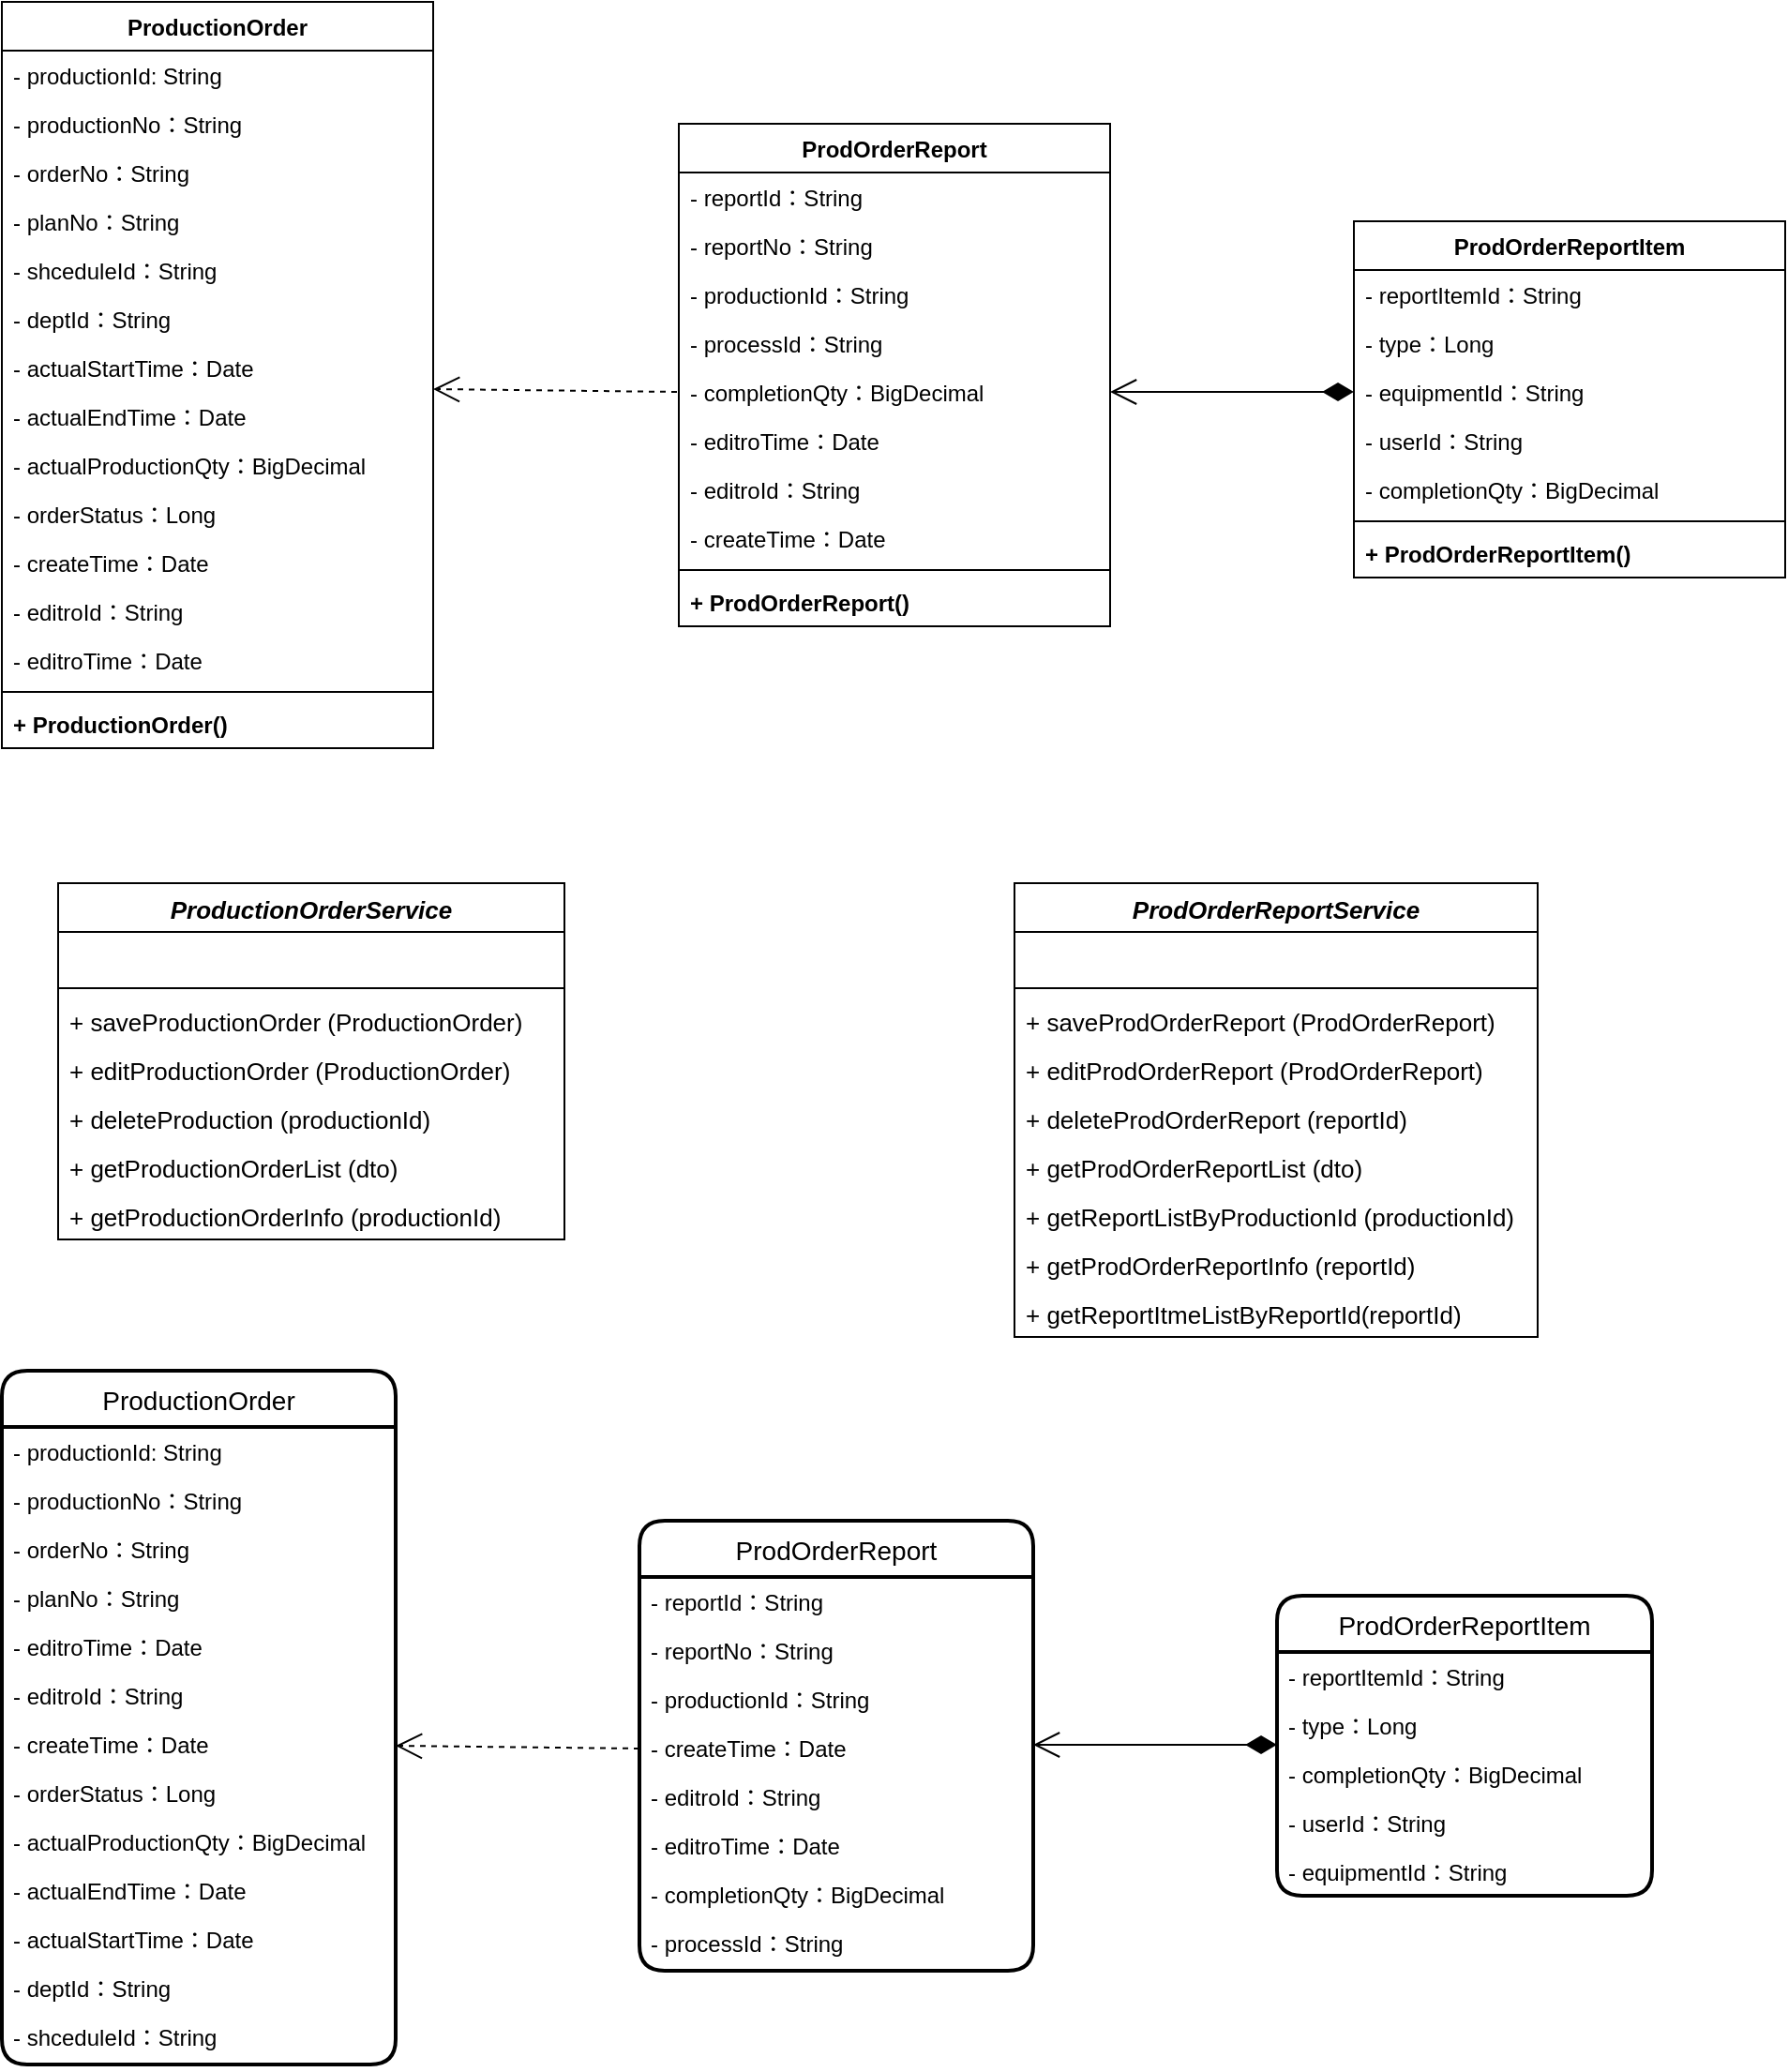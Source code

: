 <mxfile version="20.0.4" type="github" pages="4">
  <diagram id="T7yxF0fK-NxQaQUTbsaz" name="领料单">
    <mxGraphModel dx="1422" dy="786" grid="1" gridSize="10" guides="1" tooltips="1" connect="1" arrows="1" fold="1" page="1" pageScale="1" pageWidth="1654" pageHeight="2336" math="0" shadow="0">
      <root>
        <mxCell id="0" />
        <mxCell id="1" parent="0" />
        <mxCell id="19j3Fjk5tVB57wRqXp3--1" value="ProductionOrder" style="swimlane;fontStyle=1;align=center;verticalAlign=top;childLayout=stackLayout;horizontal=1;startSize=26;horizontalStack=0;resizeParent=1;resizeParentMax=0;resizeLast=0;collapsible=1;marginBottom=0;" vertex="1" parent="1">
          <mxGeometry x="120" y="120" width="230" height="398" as="geometry" />
        </mxCell>
        <mxCell id="19j3Fjk5tVB57wRqXp3--2" value="- productionId: String" style="text;strokeColor=none;fillColor=none;align=left;verticalAlign=top;spacingLeft=4;spacingRight=4;overflow=hidden;rotatable=0;points=[[0,0.5],[1,0.5]];portConstraint=eastwest;" vertex="1" parent="19j3Fjk5tVB57wRqXp3--1">
          <mxGeometry y="26" width="230" height="26" as="geometry" />
        </mxCell>
        <mxCell id="19j3Fjk5tVB57wRqXp3--7" value="- productionNo：String" style="text;strokeColor=none;fillColor=none;align=left;verticalAlign=top;spacingLeft=4;spacingRight=4;overflow=hidden;rotatable=0;points=[[0,0.5],[1,0.5]];portConstraint=eastwest;" vertex="1" parent="19j3Fjk5tVB57wRqXp3--1">
          <mxGeometry y="52" width="230" height="26" as="geometry" />
        </mxCell>
        <mxCell id="19j3Fjk5tVB57wRqXp3--6" value="- orderNo：String" style="text;strokeColor=none;fillColor=none;align=left;verticalAlign=top;spacingLeft=4;spacingRight=4;overflow=hidden;rotatable=0;points=[[0,0.5],[1,0.5]];portConstraint=eastwest;" vertex="1" parent="19j3Fjk5tVB57wRqXp3--1">
          <mxGeometry y="78" width="230" height="26" as="geometry" />
        </mxCell>
        <mxCell id="19j3Fjk5tVB57wRqXp3--5" value="- planNo：String" style="text;strokeColor=none;fillColor=none;align=left;verticalAlign=top;spacingLeft=4;spacingRight=4;overflow=hidden;rotatable=0;points=[[0,0.5],[1,0.5]];portConstraint=eastwest;" vertex="1" parent="19j3Fjk5tVB57wRqXp3--1">
          <mxGeometry y="104" width="230" height="26" as="geometry" />
        </mxCell>
        <mxCell id="19j3Fjk5tVB57wRqXp3--11" value="- shceduleId：String" style="text;strokeColor=none;fillColor=none;align=left;verticalAlign=top;spacingLeft=4;spacingRight=4;overflow=hidden;rotatable=0;points=[[0,0.5],[1,0.5]];portConstraint=eastwest;" vertex="1" parent="19j3Fjk5tVB57wRqXp3--1">
          <mxGeometry y="130" width="230" height="26" as="geometry" />
        </mxCell>
        <mxCell id="19j3Fjk5tVB57wRqXp3--10" value="- deptId：String" style="text;strokeColor=none;fillColor=none;align=left;verticalAlign=top;spacingLeft=4;spacingRight=4;overflow=hidden;rotatable=0;points=[[0,0.5],[1,0.5]];portConstraint=eastwest;" vertex="1" parent="19j3Fjk5tVB57wRqXp3--1">
          <mxGeometry y="156" width="230" height="26" as="geometry" />
        </mxCell>
        <mxCell id="19j3Fjk5tVB57wRqXp3--13" value="- actualStartTime：Date" style="text;strokeColor=none;fillColor=none;align=left;verticalAlign=top;spacingLeft=4;spacingRight=4;overflow=hidden;rotatable=0;points=[[0,0.5],[1,0.5]];portConstraint=eastwest;" vertex="1" parent="19j3Fjk5tVB57wRqXp3--1">
          <mxGeometry y="182" width="230" height="26" as="geometry" />
        </mxCell>
        <mxCell id="19j3Fjk5tVB57wRqXp3--12" value="- actualEndTime：Date" style="text;strokeColor=none;fillColor=none;align=left;verticalAlign=top;spacingLeft=4;spacingRight=4;overflow=hidden;rotatable=0;points=[[0,0.5],[1,0.5]];portConstraint=eastwest;" vertex="1" parent="19j3Fjk5tVB57wRqXp3--1">
          <mxGeometry y="208" width="230" height="26" as="geometry" />
        </mxCell>
        <mxCell id="19j3Fjk5tVB57wRqXp3--9" value="- actualProductionQty：BigDecimal" style="text;strokeColor=none;fillColor=none;align=left;verticalAlign=top;spacingLeft=4;spacingRight=4;overflow=hidden;rotatable=0;points=[[0,0.5],[1,0.5]];portConstraint=eastwest;" vertex="1" parent="19j3Fjk5tVB57wRqXp3--1">
          <mxGeometry y="234" width="230" height="26" as="geometry" />
        </mxCell>
        <mxCell id="19j3Fjk5tVB57wRqXp3--16" value="- orderStatus：Long" style="text;strokeColor=none;fillColor=none;align=left;verticalAlign=top;spacingLeft=4;spacingRight=4;overflow=hidden;rotatable=0;points=[[0,0.5],[1,0.5]];portConstraint=eastwest;" vertex="1" parent="19j3Fjk5tVB57wRqXp3--1">
          <mxGeometry y="260" width="230" height="26" as="geometry" />
        </mxCell>
        <mxCell id="19j3Fjk5tVB57wRqXp3--15" value="- createTime：Date" style="text;strokeColor=none;fillColor=none;align=left;verticalAlign=top;spacingLeft=4;spacingRight=4;overflow=hidden;rotatable=0;points=[[0,0.5],[1,0.5]];portConstraint=eastwest;" vertex="1" parent="19j3Fjk5tVB57wRqXp3--1">
          <mxGeometry y="286" width="230" height="26" as="geometry" />
        </mxCell>
        <mxCell id="19j3Fjk5tVB57wRqXp3--14" value="- editroId：String" style="text;strokeColor=none;fillColor=none;align=left;verticalAlign=top;spacingLeft=4;spacingRight=4;overflow=hidden;rotatable=0;points=[[0,0.5],[1,0.5]];portConstraint=eastwest;" vertex="1" parent="19j3Fjk5tVB57wRqXp3--1">
          <mxGeometry y="312" width="230" height="26" as="geometry" />
        </mxCell>
        <mxCell id="19j3Fjk5tVB57wRqXp3--19" value="- editroTime：Date" style="text;strokeColor=none;fillColor=none;align=left;verticalAlign=top;spacingLeft=4;spacingRight=4;overflow=hidden;rotatable=0;points=[[0,0.5],[1,0.5]];portConstraint=eastwest;" vertex="1" parent="19j3Fjk5tVB57wRqXp3--1">
          <mxGeometry y="338" width="230" height="26" as="geometry" />
        </mxCell>
        <mxCell id="19j3Fjk5tVB57wRqXp3--3" value="" style="line;strokeWidth=1;fillColor=none;align=left;verticalAlign=middle;spacingTop=-1;spacingLeft=3;spacingRight=3;rotatable=0;labelPosition=right;points=[];portConstraint=eastwest;" vertex="1" parent="19j3Fjk5tVB57wRqXp3--1">
          <mxGeometry y="364" width="230" height="8" as="geometry" />
        </mxCell>
        <mxCell id="19j3Fjk5tVB57wRqXp3--4" value="+ ProductionOrder()" style="text;strokeColor=none;fillColor=none;align=left;verticalAlign=top;spacingLeft=4;spacingRight=4;overflow=hidden;rotatable=0;points=[[0,0.5],[1,0.5]];portConstraint=eastwest;fontStyle=1" vertex="1" parent="19j3Fjk5tVB57wRqXp3--1">
          <mxGeometry y="372" width="230" height="26" as="geometry" />
        </mxCell>
        <mxCell id="19j3Fjk5tVB57wRqXp3--20" value="ProdOrderReport" style="swimlane;fontStyle=1;align=center;verticalAlign=top;childLayout=stackLayout;horizontal=1;startSize=26;horizontalStack=0;resizeParent=1;resizeParentMax=0;resizeLast=0;collapsible=1;marginBottom=0;" vertex="1" parent="1">
          <mxGeometry x="481" y="185" width="230" height="268" as="geometry" />
        </mxCell>
        <mxCell id="19j3Fjk5tVB57wRqXp3--21" value="- reportId：String" style="text;strokeColor=none;fillColor=none;align=left;verticalAlign=top;spacingLeft=4;spacingRight=4;overflow=hidden;rotatable=0;points=[[0,0.5],[1,0.5]];portConstraint=eastwest;" vertex="1" parent="19j3Fjk5tVB57wRqXp3--20">
          <mxGeometry y="26" width="230" height="26" as="geometry" />
        </mxCell>
        <mxCell id="19j3Fjk5tVB57wRqXp3--32" value="- reportNo：String" style="text;strokeColor=none;fillColor=none;align=left;verticalAlign=top;spacingLeft=4;spacingRight=4;overflow=hidden;rotatable=0;points=[[0,0.5],[1,0.5]];portConstraint=eastwest;" vertex="1" parent="19j3Fjk5tVB57wRqXp3--20">
          <mxGeometry y="52" width="230" height="26" as="geometry" />
        </mxCell>
        <mxCell id="19j3Fjk5tVB57wRqXp3--31" value="- productionId：String" style="text;strokeColor=none;fillColor=none;align=left;verticalAlign=top;spacingLeft=4;spacingRight=4;overflow=hidden;rotatable=0;points=[[0,0.5],[1,0.5]];portConstraint=eastwest;" vertex="1" parent="19j3Fjk5tVB57wRqXp3--20">
          <mxGeometry y="78" width="230" height="26" as="geometry" />
        </mxCell>
        <mxCell id="19j3Fjk5tVB57wRqXp3--30" value="- processId：String" style="text;strokeColor=none;fillColor=none;align=left;verticalAlign=top;spacingLeft=4;spacingRight=4;overflow=hidden;rotatable=0;points=[[0,0.5],[1,0.5]];portConstraint=eastwest;" vertex="1" parent="19j3Fjk5tVB57wRqXp3--20">
          <mxGeometry y="104" width="230" height="26" as="geometry" />
        </mxCell>
        <mxCell id="19j3Fjk5tVB57wRqXp3--29" value="- completionQty：BigDecimal" style="text;strokeColor=none;fillColor=none;align=left;verticalAlign=top;spacingLeft=4;spacingRight=4;overflow=hidden;rotatable=0;points=[[0,0.5],[1,0.5]];portConstraint=eastwest;" vertex="1" parent="19j3Fjk5tVB57wRqXp3--20">
          <mxGeometry y="130" width="230" height="26" as="geometry" />
        </mxCell>
        <mxCell id="19j3Fjk5tVB57wRqXp3--35" value="- editroTime：Date" style="text;strokeColor=none;fillColor=none;align=left;verticalAlign=top;spacingLeft=4;spacingRight=4;overflow=hidden;rotatable=0;points=[[0,0.5],[1,0.5]];portConstraint=eastwest;" vertex="1" parent="19j3Fjk5tVB57wRqXp3--20">
          <mxGeometry y="156" width="230" height="26" as="geometry" />
        </mxCell>
        <mxCell id="19j3Fjk5tVB57wRqXp3--34" value="- editroId：String" style="text;strokeColor=none;fillColor=none;align=left;verticalAlign=top;spacingLeft=4;spacingRight=4;overflow=hidden;rotatable=0;points=[[0,0.5],[1,0.5]];portConstraint=eastwest;" vertex="1" parent="19j3Fjk5tVB57wRqXp3--20">
          <mxGeometry y="182" width="230" height="26" as="geometry" />
        </mxCell>
        <mxCell id="19j3Fjk5tVB57wRqXp3--33" value="- createTime：Date" style="text;strokeColor=none;fillColor=none;align=left;verticalAlign=top;spacingLeft=4;spacingRight=4;overflow=hidden;rotatable=0;points=[[0,0.5],[1,0.5]];portConstraint=eastwest;" vertex="1" parent="19j3Fjk5tVB57wRqXp3--20">
          <mxGeometry y="208" width="230" height="26" as="geometry" />
        </mxCell>
        <mxCell id="19j3Fjk5tVB57wRqXp3--22" value="" style="line;strokeWidth=1;fillColor=none;align=left;verticalAlign=middle;spacingTop=-1;spacingLeft=3;spacingRight=3;rotatable=0;labelPosition=right;points=[];portConstraint=eastwest;" vertex="1" parent="19j3Fjk5tVB57wRqXp3--20">
          <mxGeometry y="234" width="230" height="8" as="geometry" />
        </mxCell>
        <mxCell id="19j3Fjk5tVB57wRqXp3--23" value="+ ProdOrderReport()" style="text;strokeColor=none;fillColor=none;align=left;verticalAlign=top;spacingLeft=4;spacingRight=4;overflow=hidden;rotatable=0;points=[[0,0.5],[1,0.5]];portConstraint=eastwest;fontStyle=1" vertex="1" parent="19j3Fjk5tVB57wRqXp3--20">
          <mxGeometry y="242" width="230" height="26" as="geometry" />
        </mxCell>
        <mxCell id="19j3Fjk5tVB57wRqXp3--36" value="ProdOrderReportItem" style="swimlane;fontStyle=1;align=center;verticalAlign=top;childLayout=stackLayout;horizontal=1;startSize=26;horizontalStack=0;resizeParent=1;resizeParentMax=0;resizeLast=0;collapsible=1;marginBottom=0;" vertex="1" parent="1">
          <mxGeometry x="841" y="237" width="230" height="190" as="geometry" />
        </mxCell>
        <mxCell id="19j3Fjk5tVB57wRqXp3--37" value="- reportItemId：String" style="text;strokeColor=none;fillColor=none;align=left;verticalAlign=top;spacingLeft=4;spacingRight=4;overflow=hidden;rotatable=0;points=[[0,0.5],[1,0.5]];portConstraint=eastwest;" vertex="1" parent="19j3Fjk5tVB57wRqXp3--36">
          <mxGeometry y="26" width="230" height="26" as="geometry" />
        </mxCell>
        <mxCell id="19j3Fjk5tVB57wRqXp3--43" value="- type：Long" style="text;strokeColor=none;fillColor=none;align=left;verticalAlign=top;spacingLeft=4;spacingRight=4;overflow=hidden;rotatable=0;points=[[0,0.5],[1,0.5]];portConstraint=eastwest;" vertex="1" parent="19j3Fjk5tVB57wRqXp3--36">
          <mxGeometry y="52" width="230" height="26" as="geometry" />
        </mxCell>
        <mxCell id="19j3Fjk5tVB57wRqXp3--42" value="- equipmentId：String" style="text;strokeColor=none;fillColor=none;align=left;verticalAlign=top;spacingLeft=4;spacingRight=4;overflow=hidden;rotatable=0;points=[[0,0.5],[1,0.5]];portConstraint=eastwest;" vertex="1" parent="19j3Fjk5tVB57wRqXp3--36">
          <mxGeometry y="78" width="230" height="26" as="geometry" />
        </mxCell>
        <mxCell id="19j3Fjk5tVB57wRqXp3--41" value="- userId：String" style="text;strokeColor=none;fillColor=none;align=left;verticalAlign=top;spacingLeft=4;spacingRight=4;overflow=hidden;rotatable=0;points=[[0,0.5],[1,0.5]];portConstraint=eastwest;" vertex="1" parent="19j3Fjk5tVB57wRqXp3--36">
          <mxGeometry y="104" width="230" height="26" as="geometry" />
        </mxCell>
        <mxCell id="19j3Fjk5tVB57wRqXp3--40" value="- completionQty：BigDecimal" style="text;strokeColor=none;fillColor=none;align=left;verticalAlign=top;spacingLeft=4;spacingRight=4;overflow=hidden;rotatable=0;points=[[0,0.5],[1,0.5]];portConstraint=eastwest;" vertex="1" parent="19j3Fjk5tVB57wRqXp3--36">
          <mxGeometry y="130" width="230" height="26" as="geometry" />
        </mxCell>
        <mxCell id="19j3Fjk5tVB57wRqXp3--38" value="" style="line;strokeWidth=1;fillColor=none;align=left;verticalAlign=middle;spacingTop=-1;spacingLeft=3;spacingRight=3;rotatable=0;labelPosition=right;points=[];portConstraint=eastwest;" vertex="1" parent="19j3Fjk5tVB57wRqXp3--36">
          <mxGeometry y="156" width="230" height="8" as="geometry" />
        </mxCell>
        <mxCell id="19j3Fjk5tVB57wRqXp3--39" value="+ ProdOrderReportItem()" style="text;strokeColor=none;fillColor=none;align=left;verticalAlign=top;spacingLeft=4;spacingRight=4;overflow=hidden;rotatable=0;points=[[0,0.5],[1,0.5]];portConstraint=eastwest;fontStyle=1" vertex="1" parent="19j3Fjk5tVB57wRqXp3--36">
          <mxGeometry y="164" width="230" height="26" as="geometry" />
        </mxCell>
        <mxCell id="19j3Fjk5tVB57wRqXp3--48" value="" style="endArrow=open;html=1;endSize=12;startArrow=diamondThin;startSize=14;startFill=1;edgeStyle=orthogonalEdgeStyle;align=left;verticalAlign=bottom;rounded=0;exitX=0;exitY=0.5;exitDx=0;exitDy=0;" edge="1" parent="1" source="19j3Fjk5tVB57wRqXp3--42" target="19j3Fjk5tVB57wRqXp3--29">
          <mxGeometry x="-0.68" y="-8" relative="1" as="geometry">
            <mxPoint x="570" y="330" as="sourcePoint" />
            <mxPoint x="730" y="330" as="targetPoint" />
            <mxPoint as="offset" />
          </mxGeometry>
        </mxCell>
        <mxCell id="l8mYXv7WSiJSVyYDNPwh-29" value="" style="endArrow=open;endSize=12;dashed=1;html=1;rounded=0;fontSize=13;" edge="1" parent="1">
          <mxGeometry x="0.084" y="-37" width="160" relative="1" as="geometry">
            <mxPoint x="480" y="328" as="sourcePoint" />
            <mxPoint x="350" y="326.5" as="targetPoint" />
            <mxPoint as="offset" />
          </mxGeometry>
        </mxCell>
        <mxCell id="qMJd43G0_zrsFKNigi6H-1" value="ProductionOrderService" style="swimlane;fontStyle=3;align=center;verticalAlign=top;childLayout=stackLayout;horizontal=1;startSize=26;horizontalStack=0;resizeParent=1;resizeParentMax=0;resizeLast=0;collapsible=1;marginBottom=0;fontSize=13;" vertex="1" parent="1">
          <mxGeometry x="150" y="590" width="270" height="190" as="geometry" />
        </mxCell>
        <mxCell id="qMJd43G0_zrsFKNigi6H-2" value=" " style="text;strokeColor=none;fillColor=none;align=left;verticalAlign=top;spacingLeft=4;spacingRight=4;overflow=hidden;rotatable=0;points=[[0,0.5],[1,0.5]];portConstraint=eastwest;fontSize=13;" vertex="1" parent="qMJd43G0_zrsFKNigi6H-1">
          <mxGeometry y="26" width="270" height="26" as="geometry" />
        </mxCell>
        <mxCell id="qMJd43G0_zrsFKNigi6H-3" value="" style="line;strokeWidth=1;fillColor=none;align=left;verticalAlign=middle;spacingTop=-1;spacingLeft=3;spacingRight=3;rotatable=0;labelPosition=right;points=[];portConstraint=eastwest;fontSize=13;" vertex="1" parent="qMJd43G0_zrsFKNigi6H-1">
          <mxGeometry y="52" width="270" height="8" as="geometry" />
        </mxCell>
        <mxCell id="qMJd43G0_zrsFKNigi6H-4" value="+ saveProductionOrder (ProductionOrder)" style="text;strokeColor=none;fillColor=none;align=left;verticalAlign=top;spacingLeft=4;spacingRight=4;overflow=hidden;rotatable=0;points=[[0,0.5],[1,0.5]];portConstraint=eastwest;fontSize=13;" vertex="1" parent="qMJd43G0_zrsFKNigi6H-1">
          <mxGeometry y="60" width="270" height="26" as="geometry" />
        </mxCell>
        <mxCell id="qMJd43G0_zrsFKNigi6H-6" value="+ editProductionOrder (ProductionOrder)" style="text;strokeColor=none;fillColor=none;align=left;verticalAlign=top;spacingLeft=4;spacingRight=4;overflow=hidden;rotatable=0;points=[[0,0.5],[1,0.5]];portConstraint=eastwest;fontSize=13;" vertex="1" parent="qMJd43G0_zrsFKNigi6H-1">
          <mxGeometry y="86" width="270" height="26" as="geometry" />
        </mxCell>
        <mxCell id="qMJd43G0_zrsFKNigi6H-5" value="+ deleteProduction (productionId)" style="text;strokeColor=none;fillColor=none;align=left;verticalAlign=top;spacingLeft=4;spacingRight=4;overflow=hidden;rotatable=0;points=[[0,0.5],[1,0.5]];portConstraint=eastwest;fontSize=13;" vertex="1" parent="qMJd43G0_zrsFKNigi6H-1">
          <mxGeometry y="112" width="270" height="26" as="geometry" />
        </mxCell>
        <mxCell id="qMJd43G0_zrsFKNigi6H-7" value="+ getProductionOrderList (dto)" style="text;strokeColor=none;fillColor=none;align=left;verticalAlign=top;spacingLeft=4;spacingRight=4;overflow=hidden;rotatable=0;points=[[0,0.5],[1,0.5]];portConstraint=eastwest;fontSize=13;" vertex="1" parent="qMJd43G0_zrsFKNigi6H-1">
          <mxGeometry y="138" width="270" height="26" as="geometry" />
        </mxCell>
        <mxCell id="qMJd43G0_zrsFKNigi6H-8" value="+ getProductionOrderInfo (productionId)" style="text;strokeColor=none;fillColor=none;align=left;verticalAlign=top;spacingLeft=4;spacingRight=4;overflow=hidden;rotatable=0;points=[[0,0.5],[1,0.5]];portConstraint=eastwest;fontSize=13;" vertex="1" parent="qMJd43G0_zrsFKNigi6H-1">
          <mxGeometry y="164" width="270" height="26" as="geometry" />
        </mxCell>
        <mxCell id="qMJd43G0_zrsFKNigi6H-13" value="ProdOrderReportService" style="swimlane;fontStyle=3;align=center;verticalAlign=top;childLayout=stackLayout;horizontal=1;startSize=26;horizontalStack=0;resizeParent=1;resizeParentMax=0;resizeLast=0;collapsible=1;marginBottom=0;fontSize=13;" vertex="1" parent="1">
          <mxGeometry x="660" y="590" width="279" height="242" as="geometry" />
        </mxCell>
        <mxCell id="qMJd43G0_zrsFKNigi6H-14" value=" " style="text;strokeColor=none;fillColor=none;align=left;verticalAlign=top;spacingLeft=4;spacingRight=4;overflow=hidden;rotatable=0;points=[[0,0.5],[1,0.5]];portConstraint=eastwest;fontSize=13;" vertex="1" parent="qMJd43G0_zrsFKNigi6H-13">
          <mxGeometry y="26" width="279" height="26" as="geometry" />
        </mxCell>
        <mxCell id="qMJd43G0_zrsFKNigi6H-15" value="" style="line;strokeWidth=1;fillColor=none;align=left;verticalAlign=middle;spacingTop=-1;spacingLeft=3;spacingRight=3;rotatable=0;labelPosition=right;points=[];portConstraint=eastwest;fontSize=13;" vertex="1" parent="qMJd43G0_zrsFKNigi6H-13">
          <mxGeometry y="52" width="279" height="8" as="geometry" />
        </mxCell>
        <mxCell id="qMJd43G0_zrsFKNigi6H-16" value="+ saveProdOrderReport (ProdOrderReport)" style="text;strokeColor=none;fillColor=none;align=left;verticalAlign=top;spacingLeft=4;spacingRight=4;overflow=hidden;rotatable=0;points=[[0,0.5],[1,0.5]];portConstraint=eastwest;fontSize=13;" vertex="1" parent="qMJd43G0_zrsFKNigi6H-13">
          <mxGeometry y="60" width="279" height="26" as="geometry" />
        </mxCell>
        <mxCell id="qMJd43G0_zrsFKNigi6H-19" value="+ editProdOrderReport (ProdOrderReport)" style="text;strokeColor=none;fillColor=none;align=left;verticalAlign=top;spacingLeft=4;spacingRight=4;overflow=hidden;rotatable=0;points=[[0,0.5],[1,0.5]];portConstraint=eastwest;fontSize=13;" vertex="1" parent="qMJd43G0_zrsFKNigi6H-13">
          <mxGeometry y="86" width="279" height="26" as="geometry" />
        </mxCell>
        <mxCell id="qMJd43G0_zrsFKNigi6H-18" value="+ deleteProdOrderReport (reportId)" style="text;strokeColor=none;fillColor=none;align=left;verticalAlign=top;spacingLeft=4;spacingRight=4;overflow=hidden;rotatable=0;points=[[0,0.5],[1,0.5]];portConstraint=eastwest;fontSize=13;" vertex="1" parent="qMJd43G0_zrsFKNigi6H-13">
          <mxGeometry y="112" width="279" height="26" as="geometry" />
        </mxCell>
        <mxCell id="qMJd43G0_zrsFKNigi6H-17" value="+ getProdOrderReportList (dto)" style="text;strokeColor=none;fillColor=none;align=left;verticalAlign=top;spacingLeft=4;spacingRight=4;overflow=hidden;rotatable=0;points=[[0,0.5],[1,0.5]];portConstraint=eastwest;fontSize=13;" vertex="1" parent="qMJd43G0_zrsFKNigi6H-13">
          <mxGeometry y="138" width="279" height="26" as="geometry" />
        </mxCell>
        <mxCell id="qMJd43G0_zrsFKNigi6H-21" value="+ getReportListByProductionId (productionId)" style="text;strokeColor=none;fillColor=none;align=left;verticalAlign=top;spacingLeft=4;spacingRight=4;overflow=hidden;rotatable=0;points=[[0,0.5],[1,0.5]];portConstraint=eastwest;fontSize=13;" vertex="1" parent="qMJd43G0_zrsFKNigi6H-13">
          <mxGeometry y="164" width="279" height="26" as="geometry" />
        </mxCell>
        <mxCell id="qMJd43G0_zrsFKNigi6H-20" value="+ getProdOrderReportInfo (reportId)" style="text;strokeColor=none;fillColor=none;align=left;verticalAlign=top;spacingLeft=4;spacingRight=4;overflow=hidden;rotatable=0;points=[[0,0.5],[1,0.5]];portConstraint=eastwest;fontSize=13;" vertex="1" parent="qMJd43G0_zrsFKNigi6H-13">
          <mxGeometry y="190" width="279" height="26" as="geometry" />
        </mxCell>
        <mxCell id="qMJd43G0_zrsFKNigi6H-24" value="+ getReportItmeListByReportId(reportId)" style="text;strokeColor=none;fillColor=none;align=left;verticalAlign=top;spacingLeft=4;spacingRight=4;overflow=hidden;rotatable=0;points=[[0,0.5],[1,0.5]];portConstraint=eastwest;fontSize=13;" vertex="1" parent="qMJd43G0_zrsFKNigi6H-13">
          <mxGeometry y="216" width="279" height="26" as="geometry" />
        </mxCell>
        <mxCell id="7ZgxjN-oLVl7y20xdQD_-1" value="ProductionOrder" style="swimlane;childLayout=stackLayout;horizontal=1;startSize=30;horizontalStack=0;rounded=1;fontSize=14;fontStyle=0;strokeWidth=2;resizeParent=0;resizeLast=1;shadow=0;dashed=0;align=center;" vertex="1" parent="1">
          <mxGeometry x="120" y="850" width="210" height="370" as="geometry" />
        </mxCell>
        <mxCell id="7ZgxjN-oLVl7y20xdQD_-3" value="- productionId: String" style="text;strokeColor=none;fillColor=none;align=left;verticalAlign=top;spacingLeft=4;spacingRight=4;overflow=hidden;rotatable=0;points=[[0,0.5],[1,0.5]];portConstraint=eastwest;" vertex="1" parent="7ZgxjN-oLVl7y20xdQD_-1">
          <mxGeometry y="30" width="210" height="26" as="geometry" />
        </mxCell>
        <mxCell id="7ZgxjN-oLVl7y20xdQD_-4" value="- productionNo：String" style="text;strokeColor=none;fillColor=none;align=left;verticalAlign=top;spacingLeft=4;spacingRight=4;overflow=hidden;rotatable=0;points=[[0,0.5],[1,0.5]];portConstraint=eastwest;" vertex="1" parent="7ZgxjN-oLVl7y20xdQD_-1">
          <mxGeometry y="56" width="210" height="26" as="geometry" />
        </mxCell>
        <mxCell id="7ZgxjN-oLVl7y20xdQD_-5" value="- orderNo：String" style="text;strokeColor=none;fillColor=none;align=left;verticalAlign=top;spacingLeft=4;spacingRight=4;overflow=hidden;rotatable=0;points=[[0,0.5],[1,0.5]];portConstraint=eastwest;" vertex="1" parent="7ZgxjN-oLVl7y20xdQD_-1">
          <mxGeometry y="82" width="210" height="26" as="geometry" />
        </mxCell>
        <mxCell id="7ZgxjN-oLVl7y20xdQD_-6" value="- planNo：String" style="text;strokeColor=none;fillColor=none;align=left;verticalAlign=top;spacingLeft=4;spacingRight=4;overflow=hidden;rotatable=0;points=[[0,0.5],[1,0.5]];portConstraint=eastwest;" vertex="1" parent="7ZgxjN-oLVl7y20xdQD_-1">
          <mxGeometry y="108" width="210" height="26" as="geometry" />
        </mxCell>
        <mxCell id="7ZgxjN-oLVl7y20xdQD_-15" value="- editroTime：Date" style="text;strokeColor=none;fillColor=none;align=left;verticalAlign=top;spacingLeft=4;spacingRight=4;overflow=hidden;rotatable=0;points=[[0,0.5],[1,0.5]];portConstraint=eastwest;" vertex="1" parent="7ZgxjN-oLVl7y20xdQD_-1">
          <mxGeometry y="134" width="210" height="26" as="geometry" />
        </mxCell>
        <mxCell id="7ZgxjN-oLVl7y20xdQD_-14" value="- editroId：String" style="text;strokeColor=none;fillColor=none;align=left;verticalAlign=top;spacingLeft=4;spacingRight=4;overflow=hidden;rotatable=0;points=[[0,0.5],[1,0.5]];portConstraint=eastwest;" vertex="1" parent="7ZgxjN-oLVl7y20xdQD_-1">
          <mxGeometry y="160" width="210" height="26" as="geometry" />
        </mxCell>
        <mxCell id="7ZgxjN-oLVl7y20xdQD_-13" value="- createTime：Date" style="text;strokeColor=none;fillColor=none;align=left;verticalAlign=top;spacingLeft=4;spacingRight=4;overflow=hidden;rotatable=0;points=[[0,0.5],[1,0.5]];portConstraint=eastwest;" vertex="1" parent="7ZgxjN-oLVl7y20xdQD_-1">
          <mxGeometry y="186" width="210" height="26" as="geometry" />
        </mxCell>
        <mxCell id="7ZgxjN-oLVl7y20xdQD_-12" value="- orderStatus：Long" style="text;strokeColor=none;fillColor=none;align=left;verticalAlign=top;spacingLeft=4;spacingRight=4;overflow=hidden;rotatable=0;points=[[0,0.5],[1,0.5]];portConstraint=eastwest;" vertex="1" parent="7ZgxjN-oLVl7y20xdQD_-1">
          <mxGeometry y="212" width="210" height="26" as="geometry" />
        </mxCell>
        <mxCell id="7ZgxjN-oLVl7y20xdQD_-11" value="- actualProductionQty：BigDecimal" style="text;strokeColor=none;fillColor=none;align=left;verticalAlign=top;spacingLeft=4;spacingRight=4;overflow=hidden;rotatable=0;points=[[0,0.5],[1,0.5]];portConstraint=eastwest;" vertex="1" parent="7ZgxjN-oLVl7y20xdQD_-1">
          <mxGeometry y="238" width="210" height="26" as="geometry" />
        </mxCell>
        <mxCell id="7ZgxjN-oLVl7y20xdQD_-10" value="- actualEndTime：Date" style="text;strokeColor=none;fillColor=none;align=left;verticalAlign=top;spacingLeft=4;spacingRight=4;overflow=hidden;rotatable=0;points=[[0,0.5],[1,0.5]];portConstraint=eastwest;" vertex="1" parent="7ZgxjN-oLVl7y20xdQD_-1">
          <mxGeometry y="264" width="210" height="26" as="geometry" />
        </mxCell>
        <mxCell id="7ZgxjN-oLVl7y20xdQD_-9" value="- actualStartTime：Date" style="text;strokeColor=none;fillColor=none;align=left;verticalAlign=top;spacingLeft=4;spacingRight=4;overflow=hidden;rotatable=0;points=[[0,0.5],[1,0.5]];portConstraint=eastwest;" vertex="1" parent="7ZgxjN-oLVl7y20xdQD_-1">
          <mxGeometry y="290" width="210" height="26" as="geometry" />
        </mxCell>
        <mxCell id="7ZgxjN-oLVl7y20xdQD_-8" value="- deptId：String" style="text;strokeColor=none;fillColor=none;align=left;verticalAlign=top;spacingLeft=4;spacingRight=4;overflow=hidden;rotatable=0;points=[[0,0.5],[1,0.5]];portConstraint=eastwest;" vertex="1" parent="7ZgxjN-oLVl7y20xdQD_-1">
          <mxGeometry y="316" width="210" height="26" as="geometry" />
        </mxCell>
        <mxCell id="7ZgxjN-oLVl7y20xdQD_-7" value="- shceduleId：String" style="text;strokeColor=none;fillColor=none;align=left;verticalAlign=top;spacingLeft=4;spacingRight=4;overflow=hidden;rotatable=0;points=[[0,0.5],[1,0.5]];portConstraint=eastwest;" vertex="1" parent="7ZgxjN-oLVl7y20xdQD_-1">
          <mxGeometry y="342" width="210" height="28" as="geometry" />
        </mxCell>
        <mxCell id="7ZgxjN-oLVl7y20xdQD_-16" value="ProdOrderReport" style="swimlane;childLayout=stackLayout;horizontal=1;startSize=30;horizontalStack=0;rounded=1;fontSize=14;fontStyle=0;strokeWidth=2;resizeParent=0;resizeLast=1;shadow=0;dashed=0;align=center;" vertex="1" parent="1">
          <mxGeometry x="460" y="930" width="210" height="240" as="geometry" />
        </mxCell>
        <mxCell id="7ZgxjN-oLVl7y20xdQD_-18" value="- reportId：String" style="text;strokeColor=none;fillColor=none;align=left;verticalAlign=top;spacingLeft=4;spacingRight=4;overflow=hidden;rotatable=0;points=[[0,0.5],[1,0.5]];portConstraint=eastwest;" vertex="1" parent="7ZgxjN-oLVl7y20xdQD_-16">
          <mxGeometry y="30" width="210" height="26" as="geometry" />
        </mxCell>
        <mxCell id="7ZgxjN-oLVl7y20xdQD_-19" value="- reportNo：String" style="text;strokeColor=none;fillColor=none;align=left;verticalAlign=top;spacingLeft=4;spacingRight=4;overflow=hidden;rotatable=0;points=[[0,0.5],[1,0.5]];portConstraint=eastwest;" vertex="1" parent="7ZgxjN-oLVl7y20xdQD_-16">
          <mxGeometry y="56" width="210" height="26" as="geometry" />
        </mxCell>
        <mxCell id="7ZgxjN-oLVl7y20xdQD_-20" value="- productionId：String" style="text;strokeColor=none;fillColor=none;align=left;verticalAlign=top;spacingLeft=4;spacingRight=4;overflow=hidden;rotatable=0;points=[[0,0.5],[1,0.5]];portConstraint=eastwest;" vertex="1" parent="7ZgxjN-oLVl7y20xdQD_-16">
          <mxGeometry y="82" width="210" height="26" as="geometry" />
        </mxCell>
        <mxCell id="7ZgxjN-oLVl7y20xdQD_-25" value="- createTime：Date" style="text;strokeColor=none;fillColor=none;align=left;verticalAlign=top;spacingLeft=4;spacingRight=4;overflow=hidden;rotatable=0;points=[[0,0.5],[1,0.5]];portConstraint=eastwest;" vertex="1" parent="7ZgxjN-oLVl7y20xdQD_-16">
          <mxGeometry y="108" width="210" height="26" as="geometry" />
        </mxCell>
        <mxCell id="7ZgxjN-oLVl7y20xdQD_-24" value="- editroId：String" style="text;strokeColor=none;fillColor=none;align=left;verticalAlign=top;spacingLeft=4;spacingRight=4;overflow=hidden;rotatable=0;points=[[0,0.5],[1,0.5]];portConstraint=eastwest;" vertex="1" parent="7ZgxjN-oLVl7y20xdQD_-16">
          <mxGeometry y="134" width="210" height="26" as="geometry" />
        </mxCell>
        <mxCell id="7ZgxjN-oLVl7y20xdQD_-23" value="- editroTime：Date" style="text;strokeColor=none;fillColor=none;align=left;verticalAlign=top;spacingLeft=4;spacingRight=4;overflow=hidden;rotatable=0;points=[[0,0.5],[1,0.5]];portConstraint=eastwest;" vertex="1" parent="7ZgxjN-oLVl7y20xdQD_-16">
          <mxGeometry y="160" width="210" height="26" as="geometry" />
        </mxCell>
        <mxCell id="7ZgxjN-oLVl7y20xdQD_-22" value="- completionQty：BigDecimal" style="text;strokeColor=none;fillColor=none;align=left;verticalAlign=top;spacingLeft=4;spacingRight=4;overflow=hidden;rotatable=0;points=[[0,0.5],[1,0.5]];portConstraint=eastwest;" vertex="1" parent="7ZgxjN-oLVl7y20xdQD_-16">
          <mxGeometry y="186" width="210" height="26" as="geometry" />
        </mxCell>
        <mxCell id="7ZgxjN-oLVl7y20xdQD_-21" value="- processId：String" style="text;strokeColor=none;fillColor=none;align=left;verticalAlign=top;spacingLeft=4;spacingRight=4;overflow=hidden;rotatable=0;points=[[0,0.5],[1,0.5]];portConstraint=eastwest;" vertex="1" parent="7ZgxjN-oLVl7y20xdQD_-16">
          <mxGeometry y="212" width="210" height="28" as="geometry" />
        </mxCell>
        <mxCell id="7ZgxjN-oLVl7y20xdQD_-26" value="ProdOrderReportItem" style="swimlane;childLayout=stackLayout;horizontal=1;startSize=30;horizontalStack=0;rounded=1;fontSize=14;fontStyle=0;strokeWidth=2;resizeParent=0;resizeLast=1;shadow=0;dashed=0;align=center;" vertex="1" parent="1">
          <mxGeometry x="800" y="970" width="200" height="160" as="geometry" />
        </mxCell>
        <mxCell id="7ZgxjN-oLVl7y20xdQD_-29" value="- reportItemId：String" style="text;strokeColor=none;fillColor=none;align=left;verticalAlign=top;spacingLeft=4;spacingRight=4;overflow=hidden;rotatable=0;points=[[0,0.5],[1,0.5]];portConstraint=eastwest;" vertex="1" parent="7ZgxjN-oLVl7y20xdQD_-26">
          <mxGeometry y="30" width="200" height="26" as="geometry" />
        </mxCell>
        <mxCell id="7ZgxjN-oLVl7y20xdQD_-30" value="- type：Long" style="text;strokeColor=none;fillColor=none;align=left;verticalAlign=top;spacingLeft=4;spacingRight=4;overflow=hidden;rotatable=0;points=[[0,0.5],[1,0.5]];portConstraint=eastwest;" vertex="1" parent="7ZgxjN-oLVl7y20xdQD_-26">
          <mxGeometry y="56" width="200" height="26" as="geometry" />
        </mxCell>
        <mxCell id="7ZgxjN-oLVl7y20xdQD_-33" value="- completionQty：BigDecimal" style="text;strokeColor=none;fillColor=none;align=left;verticalAlign=top;spacingLeft=4;spacingRight=4;overflow=hidden;rotatable=0;points=[[0,0.5],[1,0.5]];portConstraint=eastwest;" vertex="1" parent="7ZgxjN-oLVl7y20xdQD_-26">
          <mxGeometry y="82" width="200" height="26" as="geometry" />
        </mxCell>
        <mxCell id="7ZgxjN-oLVl7y20xdQD_-32" value="- userId：String" style="text;strokeColor=none;fillColor=none;align=left;verticalAlign=top;spacingLeft=4;spacingRight=4;overflow=hidden;rotatable=0;points=[[0,0.5],[1,0.5]];portConstraint=eastwest;" vertex="1" parent="7ZgxjN-oLVl7y20xdQD_-26">
          <mxGeometry y="108" width="200" height="26" as="geometry" />
        </mxCell>
        <mxCell id="7ZgxjN-oLVl7y20xdQD_-31" value="- equipmentId：String" style="text;strokeColor=none;fillColor=none;align=left;verticalAlign=top;spacingLeft=4;spacingRight=4;overflow=hidden;rotatable=0;points=[[0,0.5],[1,0.5]];portConstraint=eastwest;" vertex="1" parent="7ZgxjN-oLVl7y20xdQD_-26">
          <mxGeometry y="134" width="200" height="26" as="geometry" />
        </mxCell>
        <mxCell id="7ZgxjN-oLVl7y20xdQD_-34" value="" style="endArrow=open;endSize=12;dashed=1;html=1;rounded=0;fontSize=13;" edge="1" parent="1">
          <mxGeometry x="0.084" y="-37" width="160" relative="1" as="geometry">
            <mxPoint x="460" y="1051.5" as="sourcePoint" />
            <mxPoint x="330" y="1050" as="targetPoint" />
            <mxPoint as="offset" />
          </mxGeometry>
        </mxCell>
        <mxCell id="7ZgxjN-oLVl7y20xdQD_-35" value="" style="endArrow=open;html=1;endSize=12;startArrow=diamondThin;startSize=14;startFill=1;edgeStyle=orthogonalEdgeStyle;align=left;verticalAlign=bottom;rounded=0;exitX=0;exitY=0.5;exitDx=0;exitDy=0;" edge="1" parent="1">
          <mxGeometry x="-0.68" y="-8" relative="1" as="geometry">
            <mxPoint x="800" y="1049.5" as="sourcePoint" />
            <mxPoint x="670" y="1049.5" as="targetPoint" />
            <mxPoint as="offset" />
          </mxGeometry>
        </mxCell>
      </root>
    </mxGraphModel>
  </diagram>
  <diagram id="jrrTFCPjYbKDNhqkPG2U" name="质检单">
    <mxGraphModel dx="1422" dy="786" grid="1" gridSize="10" guides="1" tooltips="1" connect="1" arrows="1" fold="1" page="1" pageScale="1" pageWidth="1654" pageHeight="2336" math="0" shadow="0">
      <root>
        <mxCell id="0" />
        <mxCell id="1" parent="0" />
        <mxCell id="EvMRu07jzihB2pd8Z0Wz-5" value="QualityCheckList" style="swimlane;fontStyle=1;align=center;verticalAlign=top;childLayout=stackLayout;horizontal=1;startSize=26;horizontalStack=0;resizeParent=1;resizeParentMax=0;resizeLast=0;collapsible=1;marginBottom=0;fontSize=13;" vertex="1" parent="1">
          <mxGeometry x="280" y="400" width="230" height="398" as="geometry" />
        </mxCell>
        <mxCell id="EvMRu07jzihB2pd8Z0Wz-6" value="- qualityId：String" style="text;strokeColor=none;fillColor=none;align=left;verticalAlign=top;spacingLeft=4;spacingRight=4;overflow=hidden;rotatable=0;points=[[0,0.5],[1,0.5]];portConstraint=eastwest;fontSize=13;" vertex="1" parent="EvMRu07jzihB2pd8Z0Wz-5">
          <mxGeometry y="26" width="230" height="26" as="geometry" />
        </mxCell>
        <mxCell id="PHa66Rt5EKAnsbu5VaZv-6" value="- qualityNo：String" style="text;strokeColor=none;fillColor=none;align=left;verticalAlign=top;spacingLeft=4;spacingRight=4;overflow=hidden;rotatable=0;points=[[0,0.5],[1,0.5]];portConstraint=eastwest;fontSize=13;" vertex="1" parent="EvMRu07jzihB2pd8Z0Wz-5">
          <mxGeometry y="52" width="230" height="26" as="geometry" />
        </mxCell>
        <mxCell id="PHa66Rt5EKAnsbu5VaZv-5" value="- requisitionId：String" style="text;strokeColor=none;fillColor=none;align=left;verticalAlign=top;spacingLeft=4;spacingRight=4;overflow=hidden;rotatable=0;points=[[0,0.5],[1,0.5]];portConstraint=eastwest;fontSize=13;" vertex="1" parent="EvMRu07jzihB2pd8Z0Wz-5">
          <mxGeometry y="78" width="230" height="26" as="geometry" />
        </mxCell>
        <mxCell id="PHa66Rt5EKAnsbu5VaZv-4" value="- scheduleId：String" style="text;strokeColor=none;fillColor=none;align=left;verticalAlign=top;spacingLeft=4;spacingRight=4;overflow=hidden;rotatable=0;points=[[0,0.5],[1,0.5]];portConstraint=eastwest;fontSize=13;" vertex="1" parent="EvMRu07jzihB2pd8Z0Wz-5">
          <mxGeometry y="104" width="230" height="26" as="geometry" />
        </mxCell>
        <mxCell id="PHa66Rt5EKAnsbu5VaZv-3" value="- orderNo：String" style="text;strokeColor=none;fillColor=none;align=left;verticalAlign=top;spacingLeft=4;spacingRight=4;overflow=hidden;rotatable=0;points=[[0,0.5],[1,0.5]];portConstraint=eastwest;fontSize=13;" vertex="1" parent="EvMRu07jzihB2pd8Z0Wz-5">
          <mxGeometry y="130" width="230" height="26" as="geometry" />
        </mxCell>
        <mxCell id="PHa66Rt5EKAnsbu5VaZv-2" value="- planNo：String" style="text;strokeColor=none;fillColor=none;align=left;verticalAlign=top;spacingLeft=4;spacingRight=4;overflow=hidden;rotatable=0;points=[[0,0.5],[1,0.5]];portConstraint=eastwest;fontSize=13;" vertex="1" parent="EvMRu07jzihB2pd8Z0Wz-5">
          <mxGeometry y="156" width="230" height="26" as="geometry" />
        </mxCell>
        <mxCell id="PHa66Rt5EKAnsbu5VaZv-1" value="- qualityPlanId：String" style="text;strokeColor=none;fillColor=none;align=left;verticalAlign=top;spacingLeft=4;spacingRight=4;overflow=hidden;rotatable=0;points=[[0,0.5],[1,0.5]];portConstraint=eastwest;fontSize=13;" vertex="1" parent="EvMRu07jzihB2pd8Z0Wz-5">
          <mxGeometry y="182" width="230" height="26" as="geometry" />
        </mxCell>
        <mxCell id="PHa66Rt5EKAnsbu5VaZv-8" value="- processId：String" style="text;strokeColor=none;fillColor=none;align=left;verticalAlign=top;spacingLeft=4;spacingRight=4;overflow=hidden;rotatable=0;points=[[0,0.5],[1,0.5]];portConstraint=eastwest;fontSize=13;" vertex="1" parent="EvMRu07jzihB2pd8Z0Wz-5">
          <mxGeometry y="208" width="230" height="26" as="geometry" />
        </mxCell>
        <mxCell id="PHa66Rt5EKAnsbu5VaZv-7" value="- flawQty：BigDecimal" style="text;strokeColor=none;fillColor=none;align=left;verticalAlign=top;spacingLeft=4;spacingRight=4;overflow=hidden;rotatable=0;points=[[0,0.5],[1,0.5]];portConstraint=eastwest;fontSize=13;" vertex="1" parent="EvMRu07jzihB2pd8Z0Wz-5">
          <mxGeometry y="234" width="230" height="26" as="geometry" />
        </mxCell>
        <mxCell id="PHa66Rt5EKAnsbu5VaZv-10" value="- flawType：Long" style="text;strokeColor=none;fillColor=none;align=left;verticalAlign=top;spacingLeft=4;spacingRight=4;overflow=hidden;rotatable=0;points=[[0,0.5],[1,0.5]];portConstraint=eastwest;fontSize=13;" vertex="1" parent="EvMRu07jzihB2pd8Z0Wz-5">
          <mxGeometry y="260" width="230" height="26" as="geometry" />
        </mxCell>
        <mxCell id="8sRSUHxK1l_NVZA2hWXd-1" value="- editroTime：Date" style="text;strokeColor=none;fillColor=none;align=left;verticalAlign=top;spacingLeft=4;spacingRight=4;overflow=hidden;rotatable=0;points=[[0,0.5],[1,0.5]];portConstraint=eastwest;" vertex="1" parent="EvMRu07jzihB2pd8Z0Wz-5">
          <mxGeometry y="286" width="230" height="26" as="geometry" />
        </mxCell>
        <mxCell id="8sRSUHxK1l_NVZA2hWXd-3" value="- createTime：Date" style="text;strokeColor=none;fillColor=none;align=left;verticalAlign=top;spacingLeft=4;spacingRight=4;overflow=hidden;rotatable=0;points=[[0,0.5],[1,0.5]];portConstraint=eastwest;" vertex="1" parent="EvMRu07jzihB2pd8Z0Wz-5">
          <mxGeometry y="312" width="230" height="26" as="geometry" />
        </mxCell>
        <mxCell id="8sRSUHxK1l_NVZA2hWXd-2" value="- editroId：String" style="text;strokeColor=none;fillColor=none;align=left;verticalAlign=top;spacingLeft=4;spacingRight=4;overflow=hidden;rotatable=0;points=[[0,0.5],[1,0.5]];portConstraint=eastwest;" vertex="1" parent="EvMRu07jzihB2pd8Z0Wz-5">
          <mxGeometry y="338" width="230" height="26" as="geometry" />
        </mxCell>
        <mxCell id="EvMRu07jzihB2pd8Z0Wz-7" value="" style="line;strokeWidth=1;fillColor=none;align=left;verticalAlign=middle;spacingTop=-1;spacingLeft=3;spacingRight=3;rotatable=0;labelPosition=right;points=[];portConstraint=eastwest;fontSize=13;" vertex="1" parent="EvMRu07jzihB2pd8Z0Wz-5">
          <mxGeometry y="364" width="230" height="8" as="geometry" />
        </mxCell>
        <mxCell id="EvMRu07jzihB2pd8Z0Wz-8" value="+ QualityCheckList()" style="text;strokeColor=none;fillColor=none;align=left;verticalAlign=top;spacingLeft=4;spacingRight=4;overflow=hidden;rotatable=0;points=[[0,0.5],[1,0.5]];portConstraint=eastwest;fontSize=13;fontStyle=1" vertex="1" parent="EvMRu07jzihB2pd8Z0Wz-5">
          <mxGeometry y="372" width="230" height="26" as="geometry" />
        </mxCell>
        <mxCell id="8sRSUHxK1l_NVZA2hWXd-4" value="QualityCheckItem" style="swimlane;fontStyle=1;align=center;verticalAlign=top;childLayout=stackLayout;horizontal=1;startSize=26;horizontalStack=0;resizeParent=1;resizeParentMax=0;resizeLast=0;collapsible=1;marginBottom=0;fontSize=13;" vertex="1" parent="1">
          <mxGeometry x="668" y="308" width="230" height="216" as="geometry" />
        </mxCell>
        <mxCell id="8sRSUHxK1l_NVZA2hWXd-10" value="- userId：String" style="text;strokeColor=none;fillColor=none;align=left;verticalAlign=top;spacingLeft=4;spacingRight=4;overflow=hidden;rotatable=0;points=[[0,0.5],[1,0.5]];portConstraint=eastwest;fontSize=13;" vertex="1" parent="8sRSUHxK1l_NVZA2hWXd-4">
          <mxGeometry y="26" width="230" height="26" as="geometry" />
        </mxCell>
        <mxCell id="8sRSUHxK1l_NVZA2hWXd-5" value="- qcItmeId：String" style="text;strokeColor=none;fillColor=none;align=left;verticalAlign=top;spacingLeft=4;spacingRight=4;overflow=hidden;rotatable=0;points=[[0,0.5],[1,0.5]];portConstraint=eastwest;fontSize=13;" vertex="1" parent="8sRSUHxK1l_NVZA2hWXd-4">
          <mxGeometry y="52" width="230" height="26" as="geometry" />
        </mxCell>
        <mxCell id="8sRSUHxK1l_NVZA2hWXd-12" value="- type：Long" style="text;strokeColor=none;fillColor=none;align=left;verticalAlign=top;spacingLeft=4;spacingRight=4;overflow=hidden;rotatable=0;points=[[0,0.5],[1,0.5]];portConstraint=eastwest;fontSize=13;" vertex="1" parent="8sRSUHxK1l_NVZA2hWXd-4">
          <mxGeometry y="78" width="230" height="26" as="geometry" />
        </mxCell>
        <mxCell id="8sRSUHxK1l_NVZA2hWXd-11" value="- equipmentId：String" style="text;strokeColor=none;fillColor=none;align=left;verticalAlign=top;spacingLeft=4;spacingRight=4;overflow=hidden;rotatable=0;points=[[0,0.5],[1,0.5]];portConstraint=eastwest;fontSize=13;" vertex="1" parent="8sRSUHxK1l_NVZA2hWXd-4">
          <mxGeometry y="104" width="230" height="26" as="geometry" />
        </mxCell>
        <mxCell id="8sRSUHxK1l_NVZA2hWXd-9" value="- flawQty：BigDecimal" style="text;strokeColor=none;fillColor=none;align=left;verticalAlign=top;spacingLeft=4;spacingRight=4;overflow=hidden;rotatable=0;points=[[0,0.5],[1,0.5]];portConstraint=eastwest;fontSize=13;" vertex="1" parent="8sRSUHxK1l_NVZA2hWXd-4">
          <mxGeometry y="130" width="230" height="26" as="geometry" />
        </mxCell>
        <mxCell id="8sRSUHxK1l_NVZA2hWXd-8" value="- flawType：Long" style="text;strokeColor=none;fillColor=none;align=left;verticalAlign=top;spacingLeft=4;spacingRight=4;overflow=hidden;rotatable=0;points=[[0,0.5],[1,0.5]];portConstraint=eastwest;fontSize=13;" vertex="1" parent="8sRSUHxK1l_NVZA2hWXd-4">
          <mxGeometry y="156" width="230" height="26" as="geometry" />
        </mxCell>
        <mxCell id="8sRSUHxK1l_NVZA2hWXd-6" value="" style="line;strokeWidth=1;fillColor=none;align=left;verticalAlign=middle;spacingTop=-1;spacingLeft=3;spacingRight=3;rotatable=0;labelPosition=right;points=[];portConstraint=eastwest;fontSize=13;" vertex="1" parent="8sRSUHxK1l_NVZA2hWXd-4">
          <mxGeometry y="182" width="230" height="8" as="geometry" />
        </mxCell>
        <mxCell id="8sRSUHxK1l_NVZA2hWXd-7" value="+ QualityCheckItem()" style="text;strokeColor=none;fillColor=none;align=left;verticalAlign=top;spacingLeft=4;spacingRight=4;overflow=hidden;rotatable=0;points=[[0,0.5],[1,0.5]];portConstraint=eastwest;fontSize=13;fontStyle=1" vertex="1" parent="8sRSUHxK1l_NVZA2hWXd-4">
          <mxGeometry y="190" width="230" height="26" as="geometry" />
        </mxCell>
        <mxCell id="8sRSUHxK1l_NVZA2hWXd-13" value="ReworkOrder" style="swimlane;fontStyle=1;align=center;verticalAlign=top;childLayout=stackLayout;horizontal=1;startSize=26;horizontalStack=0;resizeParent=1;resizeParentMax=0;resizeLast=0;collapsible=1;marginBottom=0;fontSize=13;" vertex="1" parent="1">
          <mxGeometry x="668" y="605" width="230" height="346" as="geometry" />
        </mxCell>
        <mxCell id="8sRSUHxK1l_NVZA2hWXd-14" value="- reworkId：String" style="text;strokeColor=none;fillColor=none;align=left;verticalAlign=top;spacingLeft=4;spacingRight=4;overflow=hidden;rotatable=0;points=[[0,0.5],[1,0.5]];portConstraint=eastwest;fontSize=13;" vertex="1" parent="8sRSUHxK1l_NVZA2hWXd-13">
          <mxGeometry y="26" width="230" height="26" as="geometry" />
        </mxCell>
        <mxCell id="8sRSUHxK1l_NVZA2hWXd-20" value="- reworkNo：String" style="text;strokeColor=none;fillColor=none;align=left;verticalAlign=top;spacingLeft=4;spacingRight=4;overflow=hidden;rotatable=0;points=[[0,0.5],[1,0.5]];portConstraint=eastwest;fontSize=13;" vertex="1" parent="8sRSUHxK1l_NVZA2hWXd-13">
          <mxGeometry y="52" width="230" height="26" as="geometry" />
        </mxCell>
        <mxCell id="8sRSUHxK1l_NVZA2hWXd-19" value="- reworkQty：BigDecimal" style="text;strokeColor=none;fillColor=none;align=left;verticalAlign=top;spacingLeft=4;spacingRight=4;overflow=hidden;rotatable=0;points=[[0,0.5],[1,0.5]];portConstraint=eastwest;fontSize=13;" vertex="1" parent="8sRSUHxK1l_NVZA2hWXd-13">
          <mxGeometry y="78" width="230" height="26" as="geometry" />
        </mxCell>
        <mxCell id="8sRSUHxK1l_NVZA2hWXd-18" value="- remark：String" style="text;strokeColor=none;fillColor=none;align=left;verticalAlign=top;spacingLeft=4;spacingRight=4;overflow=hidden;rotatable=0;points=[[0,0.5],[1,0.5]];portConstraint=eastwest;fontSize=13;" vertex="1" parent="8sRSUHxK1l_NVZA2hWXd-13">
          <mxGeometry y="104" width="230" height="26" as="geometry" />
        </mxCell>
        <mxCell id="8sRSUHxK1l_NVZA2hWXd-23" value="- qualityId：String" style="text;strokeColor=none;fillColor=none;align=left;verticalAlign=top;spacingLeft=4;spacingRight=4;overflow=hidden;rotatable=0;points=[[0,0.5],[1,0.5]];portConstraint=eastwest;fontSize=13;" vertex="1" parent="8sRSUHxK1l_NVZA2hWXd-13">
          <mxGeometry y="130" width="230" height="26" as="geometry" />
        </mxCell>
        <mxCell id="8sRSUHxK1l_NVZA2hWXd-22" value="- productionId：Sting" style="text;strokeColor=none;fillColor=none;align=left;verticalAlign=top;spacingLeft=4;spacingRight=4;overflow=hidden;rotatable=0;points=[[0,0.5],[1,0.5]];portConstraint=eastwest;fontSize=13;" vertex="1" parent="8sRSUHxK1l_NVZA2hWXd-13">
          <mxGeometry y="156" width="230" height="26" as="geometry" />
        </mxCell>
        <mxCell id="8sRSUHxK1l_NVZA2hWXd-21" value="- teamGroupId：String" style="text;strokeColor=none;fillColor=none;align=left;verticalAlign=top;spacingLeft=4;spacingRight=4;overflow=hidden;rotatable=0;points=[[0,0.5],[1,0.5]];portConstraint=eastwest;fontSize=13;" vertex="1" parent="8sRSUHxK1l_NVZA2hWXd-13">
          <mxGeometry y="182" width="230" height="26" as="geometry" />
        </mxCell>
        <mxCell id="8sRSUHxK1l_NVZA2hWXd-25" value="- requisitionId：String" style="text;strokeColor=none;fillColor=none;align=left;verticalAlign=top;spacingLeft=4;spacingRight=4;overflow=hidden;rotatable=0;points=[[0,0.5],[1,0.5]];portConstraint=eastwest;fontSize=13;" vertex="1" parent="8sRSUHxK1l_NVZA2hWXd-13">
          <mxGeometry y="208" width="230" height="26" as="geometry" />
        </mxCell>
        <mxCell id="8sRSUHxK1l_NVZA2hWXd-26" value="- editroTime：Date" style="text;strokeColor=none;fillColor=none;align=left;verticalAlign=top;spacingLeft=4;spacingRight=4;overflow=hidden;rotatable=0;points=[[0,0.5],[1,0.5]];portConstraint=eastwest;" vertex="1" parent="8sRSUHxK1l_NVZA2hWXd-13">
          <mxGeometry y="234" width="230" height="26" as="geometry" />
        </mxCell>
        <mxCell id="8sRSUHxK1l_NVZA2hWXd-28" value="- editroId：String" style="text;strokeColor=none;fillColor=none;align=left;verticalAlign=top;spacingLeft=4;spacingRight=4;overflow=hidden;rotatable=0;points=[[0,0.5],[1,0.5]];portConstraint=eastwest;" vertex="1" parent="8sRSUHxK1l_NVZA2hWXd-13">
          <mxGeometry y="260" width="230" height="26" as="geometry" />
        </mxCell>
        <mxCell id="8sRSUHxK1l_NVZA2hWXd-27" value="- createTime：Date" style="text;strokeColor=none;fillColor=none;align=left;verticalAlign=top;spacingLeft=4;spacingRight=4;overflow=hidden;rotatable=0;points=[[0,0.5],[1,0.5]];portConstraint=eastwest;" vertex="1" parent="8sRSUHxK1l_NVZA2hWXd-13">
          <mxGeometry y="286" width="230" height="26" as="geometry" />
        </mxCell>
        <mxCell id="8sRSUHxK1l_NVZA2hWXd-15" value="" style="line;strokeWidth=1;fillColor=none;align=left;verticalAlign=middle;spacingTop=-1;spacingLeft=3;spacingRight=3;rotatable=0;labelPosition=right;points=[];portConstraint=eastwest;fontSize=13;" vertex="1" parent="8sRSUHxK1l_NVZA2hWXd-13">
          <mxGeometry y="312" width="230" height="8" as="geometry" />
        </mxCell>
        <mxCell id="8sRSUHxK1l_NVZA2hWXd-16" value="+ ReworkOrder()" style="text;strokeColor=none;fillColor=none;align=left;verticalAlign=top;spacingLeft=4;spacingRight=4;overflow=hidden;rotatable=0;points=[[0,0.5],[1,0.5]];portConstraint=eastwest;fontSize=13;fontStyle=1" vertex="1" parent="8sRSUHxK1l_NVZA2hWXd-13">
          <mxGeometry y="320" width="230" height="26" as="geometry" />
        </mxCell>
        <mxCell id="J4YauBLuIyXJSrw7vuq5-1" value="" style="endArrow=open;html=1;endSize=12;startArrow=diamondThin;startSize=14;startFill=1;edgeStyle=orthogonalEdgeStyle;align=left;verticalAlign=bottom;rounded=0;fontSize=13;" edge="1" parent="1" source="8sRSUHxK1l_NVZA2hWXd-11">
          <mxGeometry x="-0.772" y="-10" relative="1" as="geometry">
            <mxPoint x="640" y="425" as="sourcePoint" />
            <mxPoint x="510" y="425" as="targetPoint" />
            <mxPoint as="offset" />
          </mxGeometry>
        </mxCell>
        <mxCell id="hGCmoKCZ_LmUEmcHJueK-1" value="" style="endArrow=block;endFill=1;html=1;edgeStyle=orthogonalEdgeStyle;align=left;verticalAlign=top;rounded=0;fontSize=13;entryX=1;entryY=0.5;entryDx=0;entryDy=0;exitX=0;exitY=0.5;exitDx=0;exitDy=0;" edge="1" parent="1" source="8sRSUHxK1l_NVZA2hWXd-18">
          <mxGeometry x="-1" relative="1" as="geometry">
            <mxPoint x="490" y="919" as="sourcePoint" />
            <mxPoint x="510" y="722" as="targetPoint" />
          </mxGeometry>
        </mxCell>
        <mxCell id="fVaRSqQzbkGZTbV8nR6Z-1" value="QualityCheckListService" style="swimlane;fontStyle=3;align=center;verticalAlign=top;childLayout=stackLayout;horizontal=1;startSize=26;horizontalStack=0;resizeParent=1;resizeParentMax=0;resizeLast=0;collapsible=1;marginBottom=0;fontSize=13;" vertex="1" parent="1">
          <mxGeometry x="1080" y="310" width="280" height="216" as="geometry" />
        </mxCell>
        <mxCell id="fVaRSqQzbkGZTbV8nR6Z-2" value=" " style="text;strokeColor=none;fillColor=none;align=left;verticalAlign=top;spacingLeft=4;spacingRight=4;overflow=hidden;rotatable=0;points=[[0,0.5],[1,0.5]];portConstraint=eastwest;fontSize=13;" vertex="1" parent="fVaRSqQzbkGZTbV8nR6Z-1">
          <mxGeometry y="26" width="280" height="26" as="geometry" />
        </mxCell>
        <mxCell id="fVaRSqQzbkGZTbV8nR6Z-3" value="" style="line;strokeWidth=1;fillColor=none;align=left;verticalAlign=middle;spacingTop=-1;spacingLeft=3;spacingRight=3;rotatable=0;labelPosition=right;points=[];portConstraint=eastwest;fontSize=13;" vertex="1" parent="fVaRSqQzbkGZTbV8nR6Z-1">
          <mxGeometry y="52" width="280" height="8" as="geometry" />
        </mxCell>
        <mxCell id="fVaRSqQzbkGZTbV8nR6Z-4" value="+ saveQualityCheckList (QualityCheckList)" style="text;strokeColor=none;fillColor=none;align=left;verticalAlign=top;spacingLeft=4;spacingRight=4;overflow=hidden;rotatable=0;points=[[0,0.5],[1,0.5]];portConstraint=eastwest;fontSize=13;" vertex="1" parent="fVaRSqQzbkGZTbV8nR6Z-1">
          <mxGeometry y="60" width="280" height="26" as="geometry" />
        </mxCell>
        <mxCell id="fVaRSqQzbkGZTbV8nR6Z-7" value="+ editQualityCheckList (QualityCheckList)" style="text;strokeColor=none;fillColor=none;align=left;verticalAlign=top;spacingLeft=4;spacingRight=4;overflow=hidden;rotatable=0;points=[[0,0.5],[1,0.5]];portConstraint=eastwest;fontSize=13;" vertex="1" parent="fVaRSqQzbkGZTbV8nR6Z-1">
          <mxGeometry y="86" width="280" height="26" as="geometry" />
        </mxCell>
        <mxCell id="fVaRSqQzbkGZTbV8nR6Z-6" value="+ deleteQualityCheckList (qualityId)" style="text;strokeColor=none;fillColor=none;align=left;verticalAlign=top;spacingLeft=4;spacingRight=4;overflow=hidden;rotatable=0;points=[[0,0.5],[1,0.5]];portConstraint=eastwest;fontSize=13;" vertex="1" parent="fVaRSqQzbkGZTbV8nR6Z-1">
          <mxGeometry y="112" width="280" height="26" as="geometry" />
        </mxCell>
        <mxCell id="fVaRSqQzbkGZTbV8nR6Z-5" value="+ getQualityCheckLists (dto)" style="text;strokeColor=none;fillColor=none;align=left;verticalAlign=top;spacingLeft=4;spacingRight=4;overflow=hidden;rotatable=0;points=[[0,0.5],[1,0.5]];portConstraint=eastwest;fontSize=13;" vertex="1" parent="fVaRSqQzbkGZTbV8nR6Z-1">
          <mxGeometry y="138" width="280" height="26" as="geometry" />
        </mxCell>
        <mxCell id="mYeDh3NAeIbtXQJiAiEy-3" value="+ getQualityCheckListInfo (qualityId)" style="text;strokeColor=none;fillColor=none;align=left;verticalAlign=top;spacingLeft=4;spacingRight=4;overflow=hidden;rotatable=0;points=[[0,0.5],[1,0.5]];portConstraint=eastwest;fontSize=13;" vertex="1" parent="fVaRSqQzbkGZTbV8nR6Z-1">
          <mxGeometry y="164" width="280" height="26" as="geometry" />
        </mxCell>
        <mxCell id="mYeDh3NAeIbtXQJiAiEy-2" value="+ getQualityCheckItemList(qualityId)" style="text;strokeColor=none;fillColor=none;align=left;verticalAlign=top;spacingLeft=4;spacingRight=4;overflow=hidden;rotatable=0;points=[[0,0.5],[1,0.5]];portConstraint=eastwest;fontSize=13;" vertex="1" parent="fVaRSqQzbkGZTbV8nR6Z-1">
          <mxGeometry y="190" width="280" height="26" as="geometry" />
        </mxCell>
        <mxCell id="mYeDh3NAeIbtXQJiAiEy-4" value="Classname" style="swimlane;fontStyle=3;align=center;verticalAlign=top;childLayout=stackLayout;horizontal=1;startSize=26;horizontalStack=0;resizeParent=1;resizeParentMax=0;resizeLast=0;collapsible=1;marginBottom=0;fontSize=13;" vertex="1" parent="1">
          <mxGeometry x="1080" y="600" width="160" height="86" as="geometry" />
        </mxCell>
        <mxCell id="mYeDh3NAeIbtXQJiAiEy-5" value="+ field: type" style="text;strokeColor=none;fillColor=none;align=left;verticalAlign=top;spacingLeft=4;spacingRight=4;overflow=hidden;rotatable=0;points=[[0,0.5],[1,0.5]];portConstraint=eastwest;fontSize=13;" vertex="1" parent="mYeDh3NAeIbtXQJiAiEy-4">
          <mxGeometry y="26" width="160" height="26" as="geometry" />
        </mxCell>
        <mxCell id="mYeDh3NAeIbtXQJiAiEy-6" value="" style="line;strokeWidth=1;fillColor=none;align=left;verticalAlign=middle;spacingTop=-1;spacingLeft=3;spacingRight=3;rotatable=0;labelPosition=right;points=[];portConstraint=eastwest;fontSize=13;" vertex="1" parent="mYeDh3NAeIbtXQJiAiEy-4">
          <mxGeometry y="52" width="160" height="8" as="geometry" />
        </mxCell>
        <mxCell id="mYeDh3NAeIbtXQJiAiEy-7" value="+ method(type): type" style="text;strokeColor=none;fillColor=none;align=left;verticalAlign=top;spacingLeft=4;spacingRight=4;overflow=hidden;rotatable=0;points=[[0,0.5],[1,0.5]];portConstraint=eastwest;fontSize=13;" vertex="1" parent="mYeDh3NAeIbtXQJiAiEy-4">
          <mxGeometry y="60" width="160" height="26" as="geometry" />
        </mxCell>
      </root>
    </mxGraphModel>
  </diagram>
  <diagram id="IsYMoDRV6RYszwxqfxBP" name="领料单">
    <mxGraphModel dx="1422" dy="786" grid="1" gridSize="10" guides="1" tooltips="1" connect="1" arrows="1" fold="1" page="1" pageScale="1" pageWidth="1654" pageHeight="2336" math="0" shadow="0">
      <root>
        <mxCell id="0" />
        <mxCell id="1" parent="0" />
        <mxCell id="2iR2fHmhzwswp1ebk3m--1" value="MaterialRequisitionForm" style="swimlane;fontStyle=1;align=center;verticalAlign=top;childLayout=stackLayout;horizontal=1;startSize=26;horizontalStack=0;resizeParent=1;resizeParentMax=0;resizeLast=0;collapsible=1;marginBottom=0;fontSize=13;" vertex="1" parent="1">
          <mxGeometry x="320" y="120" width="230" height="372" as="geometry" />
        </mxCell>
        <mxCell id="2iR2fHmhzwswp1ebk3m--2" value="- requisitionId：String" style="text;strokeColor=none;fillColor=none;align=left;verticalAlign=top;spacingLeft=4;spacingRight=4;overflow=hidden;rotatable=0;points=[[0,0.5],[1,0.5]];portConstraint=eastwest;fontSize=13;" vertex="1" parent="2iR2fHmhzwswp1ebk3m--1">
          <mxGeometry y="26" width="230" height="26" as="geometry" />
        </mxCell>
        <mxCell id="2iR2fHmhzwswp1ebk3m--8" value="- requisitionNo：String" style="text;strokeColor=none;fillColor=none;align=left;verticalAlign=top;spacingLeft=4;spacingRight=4;overflow=hidden;rotatable=0;points=[[0,0.5],[1,0.5]];portConstraint=eastwest;fontSize=13;" vertex="1" parent="2iR2fHmhzwswp1ebk3m--1">
          <mxGeometry y="52" width="230" height="26" as="geometry" />
        </mxCell>
        <mxCell id="2iR2fHmhzwswp1ebk3m--7" value="- scheduleId：String" style="text;strokeColor=none;fillColor=none;align=left;verticalAlign=top;spacingLeft=4;spacingRight=4;overflow=hidden;rotatable=0;points=[[0,0.5],[1,0.5]];portConstraint=eastwest;fontSize=13;" vertex="1" parent="2iR2fHmhzwswp1ebk3m--1">
          <mxGeometry y="78" width="230" height="26" as="geometry" />
        </mxCell>
        <mxCell id="2iR2fHmhzwswp1ebk3m--6" value="- planNo：String" style="text;strokeColor=none;fillColor=none;align=left;verticalAlign=top;spacingLeft=4;spacingRight=4;overflow=hidden;rotatable=0;points=[[0,0.5],[1,0.5]];portConstraint=eastwest;fontSize=13;" vertex="1" parent="2iR2fHmhzwswp1ebk3m--1">
          <mxGeometry y="104" width="230" height="26" as="geometry" />
        </mxCell>
        <mxCell id="2iR2fHmhzwswp1ebk3m--5" value="- orderNo：String" style="text;strokeColor=none;fillColor=none;align=left;verticalAlign=top;spacingLeft=4;spacingRight=4;overflow=hidden;rotatable=0;points=[[0,0.5],[1,0.5]];portConstraint=eastwest;fontSize=13;" vertex="1" parent="2iR2fHmhzwswp1ebk3m--1">
          <mxGeometry y="130" width="230" height="26" as="geometry" />
        </mxCell>
        <mxCell id="2iR2fHmhzwswp1ebk3m--11" value="- processNo：String" style="text;strokeColor=none;fillColor=none;align=left;verticalAlign=top;spacingLeft=4;spacingRight=4;overflow=hidden;rotatable=0;points=[[0,0.5],[1,0.5]];portConstraint=eastwest;fontSize=13;" vertex="1" parent="2iR2fHmhzwswp1ebk3m--1">
          <mxGeometry y="156" width="230" height="26" as="geometry" />
        </mxCell>
        <mxCell id="2iR2fHmhzwswp1ebk3m--10" value="- reciverQty：BigDecimal" style="text;strokeColor=none;fillColor=none;align=left;verticalAlign=top;spacingLeft=4;spacingRight=4;overflow=hidden;rotatable=0;points=[[0,0.5],[1,0.5]];portConstraint=eastwest;fontSize=13;" vertex="1" parent="2iR2fHmhzwswp1ebk3m--1">
          <mxGeometry y="182" width="230" height="26" as="geometry" />
        </mxCell>
        <mxCell id="2iR2fHmhzwswp1ebk3m--9" value="- deptId：String" style="text;strokeColor=none;fillColor=none;align=left;verticalAlign=top;spacingLeft=4;spacingRight=4;overflow=hidden;rotatable=0;points=[[0,0.5],[1,0.5]];portConstraint=eastwest;fontSize=13;" vertex="1" parent="2iR2fHmhzwswp1ebk3m--1">
          <mxGeometry y="208" width="230" height="26" as="geometry" />
        </mxCell>
        <mxCell id="2iR2fHmhzwswp1ebk3m--14" value="- leadId：String" style="text;strokeColor=none;fillColor=none;align=left;verticalAlign=top;spacingLeft=4;spacingRight=4;overflow=hidden;rotatable=0;points=[[0,0.5],[1,0.5]];portConstraint=eastwest;fontSize=13;" vertex="1" parent="2iR2fHmhzwswp1ebk3m--1">
          <mxGeometry y="234" width="230" height="26" as="geometry" />
        </mxCell>
        <mxCell id="NtvZF4hSdT91cJrZLP7r-1" value="- editroTime：Date" style="text;strokeColor=none;fillColor=none;align=left;verticalAlign=top;spacingLeft=4;spacingRight=4;overflow=hidden;rotatable=0;points=[[0,0.5],[1,0.5]];portConstraint=eastwest;" vertex="1" parent="2iR2fHmhzwswp1ebk3m--1">
          <mxGeometry y="260" width="230" height="26" as="geometry" />
        </mxCell>
        <mxCell id="NtvZF4hSdT91cJrZLP7r-3" value="- createTime：Date" style="text;strokeColor=none;fillColor=none;align=left;verticalAlign=top;spacingLeft=4;spacingRight=4;overflow=hidden;rotatable=0;points=[[0,0.5],[1,0.5]];portConstraint=eastwest;" vertex="1" parent="2iR2fHmhzwswp1ebk3m--1">
          <mxGeometry y="286" width="230" height="26" as="geometry" />
        </mxCell>
        <mxCell id="NtvZF4hSdT91cJrZLP7r-2" value="- editroId：String" style="text;strokeColor=none;fillColor=none;align=left;verticalAlign=top;spacingLeft=4;spacingRight=4;overflow=hidden;rotatable=0;points=[[0,0.5],[1,0.5]];portConstraint=eastwest;" vertex="1" parent="2iR2fHmhzwswp1ebk3m--1">
          <mxGeometry y="312" width="230" height="26" as="geometry" />
        </mxCell>
        <mxCell id="2iR2fHmhzwswp1ebk3m--3" value="" style="line;strokeWidth=1;fillColor=none;align=left;verticalAlign=middle;spacingTop=-1;spacingLeft=3;spacingRight=3;rotatable=0;labelPosition=right;points=[];portConstraint=eastwest;fontSize=13;" vertex="1" parent="2iR2fHmhzwswp1ebk3m--1">
          <mxGeometry y="338" width="230" height="8" as="geometry" />
        </mxCell>
        <mxCell id="2iR2fHmhzwswp1ebk3m--4" value="+ MaterialRequisitionForm()" style="text;strokeColor=none;fillColor=none;align=left;verticalAlign=top;spacingLeft=4;spacingRight=4;overflow=hidden;rotatable=0;points=[[0,0.5],[1,0.5]];portConstraint=eastwest;fontSize=13;fontStyle=1" vertex="1" parent="2iR2fHmhzwswp1ebk3m--1">
          <mxGeometry y="346" width="230" height="26" as="geometry" />
        </mxCell>
        <mxCell id="NtvZF4hSdT91cJrZLP7r-4" value="MrfList" style="swimlane;fontStyle=1;align=center;verticalAlign=top;childLayout=stackLayout;horizontal=1;startSize=26;horizontalStack=0;resizeParent=1;resizeParentMax=0;resizeLast=0;collapsible=1;marginBottom=0;fontSize=13;" vertex="1" parent="1">
          <mxGeometry x="760" y="170" width="230" height="216" as="geometry" />
        </mxCell>
        <mxCell id="NtvZF4hSdT91cJrZLP7r-5" value="- mrListId：String" style="text;strokeColor=none;fillColor=none;align=left;verticalAlign=top;spacingLeft=4;spacingRight=4;overflow=hidden;rotatable=0;points=[[0,0.5],[1,0.5]];portConstraint=eastwest;fontSize=13;" vertex="1" parent="NtvZF4hSdT91cJrZLP7r-4">
          <mxGeometry y="26" width="230" height="26" as="geometry" />
        </mxCell>
        <mxCell id="NtvZF4hSdT91cJrZLP7r-10" value="- requisitionId：String" style="text;strokeColor=none;fillColor=none;align=left;verticalAlign=top;spacingLeft=4;spacingRight=4;overflow=hidden;rotatable=0;points=[[0,0.5],[1,0.5]];portConstraint=eastwest;fontSize=13;" vertex="1" parent="NtvZF4hSdT91cJrZLP7r-4">
          <mxGeometry y="52" width="230" height="26" as="geometry" />
        </mxCell>
        <mxCell id="NtvZF4hSdT91cJrZLP7r-9" value="- materialId：String" style="text;strokeColor=none;fillColor=none;align=left;verticalAlign=top;spacingLeft=4;spacingRight=4;overflow=hidden;rotatable=0;points=[[0,0.5],[1,0.5]];portConstraint=eastwest;fontSize=13;" vertex="1" parent="NtvZF4hSdT91cJrZLP7r-4">
          <mxGeometry y="78" width="230" height="26" as="geometry" />
        </mxCell>
        <mxCell id="NtvZF4hSdT91cJrZLP7r-8" value="- model：String" style="text;strokeColor=none;fillColor=none;align=left;verticalAlign=top;spacingLeft=4;spacingRight=4;overflow=hidden;rotatable=0;points=[[0,0.5],[1,0.5]];portConstraint=eastwest;fontSize=13;" vertex="1" parent="NtvZF4hSdT91cJrZLP7r-4">
          <mxGeometry y="104" width="230" height="26" as="geometry" />
        </mxCell>
        <mxCell id="NtvZF4hSdT91cJrZLP7r-12" value="- quantity：BigDecimal" style="text;strokeColor=none;fillColor=none;align=left;verticalAlign=top;spacingLeft=4;spacingRight=4;overflow=hidden;rotatable=0;points=[[0,0.5],[1,0.5]];portConstraint=eastwest;fontSize=13;" vertex="1" parent="NtvZF4hSdT91cJrZLP7r-4">
          <mxGeometry y="130" width="230" height="26" as="geometry" />
        </mxCell>
        <mxCell id="NtvZF4hSdT91cJrZLP7r-11" value="- unit：Long" style="text;strokeColor=none;fillColor=none;align=left;verticalAlign=top;spacingLeft=4;spacingRight=4;overflow=hidden;rotatable=0;points=[[0,0.5],[1,0.5]];portConstraint=eastwest;fontSize=13;" vertex="1" parent="NtvZF4hSdT91cJrZLP7r-4">
          <mxGeometry y="156" width="230" height="26" as="geometry" />
        </mxCell>
        <mxCell id="NtvZF4hSdT91cJrZLP7r-6" value="" style="line;strokeWidth=1;fillColor=none;align=left;verticalAlign=middle;spacingTop=-1;spacingLeft=3;spacingRight=3;rotatable=0;labelPosition=right;points=[];portConstraint=eastwest;fontSize=13;" vertex="1" parent="NtvZF4hSdT91cJrZLP7r-4">
          <mxGeometry y="182" width="230" height="8" as="geometry" />
        </mxCell>
        <mxCell id="NtvZF4hSdT91cJrZLP7r-7" value="+ MrfList()" style="text;strokeColor=none;fillColor=none;align=left;verticalAlign=top;spacingLeft=4;spacingRight=4;overflow=hidden;rotatable=0;points=[[0,0.5],[1,0.5]];portConstraint=eastwest;fontSize=13;fontStyle=1" vertex="1" parent="NtvZF4hSdT91cJrZLP7r-4">
          <mxGeometry y="190" width="230" height="26" as="geometry" />
        </mxCell>
        <mxCell id="7lXNDFaVccLjT8cJOCpf-1" value="" style="endArrow=open;html=1;endSize=12;startArrow=diamondThin;startSize=14;startFill=1;edgeStyle=orthogonalEdgeStyle;align=left;verticalAlign=bottom;rounded=0;fontSize=13;entryX=1.017;entryY=0.115;entryDx=0;entryDy=0;entryPerimeter=0;exitX=-0.009;exitY=0.192;exitDx=0;exitDy=0;exitPerimeter=0;" edge="1" parent="1" source="NtvZF4hSdT91cJrZLP7r-8" target="2iR2fHmhzwswp1ebk3m--11">
          <mxGeometry x="-0.726" relative="1" as="geometry">
            <mxPoint x="710" y="420" as="sourcePoint" />
            <mxPoint x="870" y="420" as="targetPoint" />
            <mxPoint as="offset" />
          </mxGeometry>
        </mxCell>
      </root>
    </mxGraphModel>
  </diagram>
  <diagram id="hfw27Ge-AU1f6wihi8nB" name="补料单">
    <mxGraphModel dx="1422" dy="786" grid="1" gridSize="10" guides="1" tooltips="1" connect="1" arrows="1" fold="1" page="1" pageScale="1" pageWidth="1654" pageHeight="2336" math="0" shadow="0">
      <root>
        <mxCell id="0" />
        <mxCell id="1" parent="0" />
        <mxCell id="fxdHyxnUtY2sweQWvwCe-1" value="ExtraMrf" style="swimlane;fontStyle=1;align=center;verticalAlign=top;childLayout=stackLayout;horizontal=1;startSize=26;horizontalStack=0;resizeParent=1;resizeParentMax=0;resizeLast=0;collapsible=1;marginBottom=0;fontSize=13;" vertex="1" parent="1">
          <mxGeometry x="320" y="280" width="230" height="294" as="geometry" />
        </mxCell>
        <mxCell id="fxdHyxnUtY2sweQWvwCe-2" value="- extraId：String" style="text;strokeColor=none;fillColor=none;align=left;verticalAlign=top;spacingLeft=4;spacingRight=4;overflow=hidden;rotatable=0;points=[[0,0.5],[1,0.5]];portConstraint=eastwest;fontSize=13;" vertex="1" parent="fxdHyxnUtY2sweQWvwCe-1">
          <mxGeometry y="26" width="230" height="26" as="geometry" />
        </mxCell>
        <mxCell id="r_FbtpfglSQ6Yk97xbvE-4" value="- supplementlNo：String" style="text;strokeColor=none;fillColor=none;align=left;verticalAlign=top;spacingLeft=4;spacingRight=4;overflow=hidden;rotatable=0;points=[[0,0.5],[1,0.5]];portConstraint=eastwest;fontSize=13;" vertex="1" parent="fxdHyxnUtY2sweQWvwCe-1">
          <mxGeometry y="52" width="230" height="26" as="geometry" />
        </mxCell>
        <mxCell id="r_FbtpfglSQ6Yk97xbvE-3" value="- orderNo：String" style="text;strokeColor=none;fillColor=none;align=left;verticalAlign=top;spacingLeft=4;spacingRight=4;overflow=hidden;rotatable=0;points=[[0,0.5],[1,0.5]];portConstraint=eastwest;fontSize=13;" vertex="1" parent="fxdHyxnUtY2sweQWvwCe-1">
          <mxGeometry y="78" width="230" height="26" as="geometry" />
        </mxCell>
        <mxCell id="r_FbtpfglSQ6Yk97xbvE-2" value="- planNo：String" style="text;strokeColor=none;fillColor=none;align=left;verticalAlign=top;spacingLeft=4;spacingRight=4;overflow=hidden;rotatable=0;points=[[0,0.5],[1,0.5]];portConstraint=eastwest;fontSize=13;" vertex="1" parent="fxdHyxnUtY2sweQWvwCe-1">
          <mxGeometry y="104" width="230" height="26" as="geometry" />
        </mxCell>
        <mxCell id="r_FbtpfglSQ6Yk97xbvE-1" value="- productionId：String" style="text;strokeColor=none;fillColor=none;align=left;verticalAlign=top;spacingLeft=4;spacingRight=4;overflow=hidden;rotatable=0;points=[[0,0.5],[1,0.5]];portConstraint=eastwest;fontSize=13;" vertex="1" parent="fxdHyxnUtY2sweQWvwCe-1">
          <mxGeometry y="130" width="230" height="26" as="geometry" />
        </mxCell>
        <mxCell id="r_FbtpfglSQ6Yk97xbvE-6" value="- reworkId：String" style="text;strokeColor=none;fillColor=none;align=left;verticalAlign=top;spacingLeft=4;spacingRight=4;overflow=hidden;rotatable=0;points=[[0,0.5],[1,0.5]];portConstraint=eastwest;fontSize=13;" vertex="1" parent="fxdHyxnUtY2sweQWvwCe-1">
          <mxGeometry y="156" width="230" height="26" as="geometry" />
        </mxCell>
        <mxCell id="CKZDgXZ-jS6Nenl5NLkK-3" value="- editroId：String" style="text;strokeColor=none;fillColor=none;align=left;verticalAlign=top;spacingLeft=4;spacingRight=4;overflow=hidden;rotatable=0;points=[[0,0.5],[1,0.5]];portConstraint=eastwest;" vertex="1" parent="fxdHyxnUtY2sweQWvwCe-1">
          <mxGeometry y="182" width="230" height="26" as="geometry" />
        </mxCell>
        <mxCell id="CKZDgXZ-jS6Nenl5NLkK-2" value="- createTime：Date" style="text;strokeColor=none;fillColor=none;align=left;verticalAlign=top;spacingLeft=4;spacingRight=4;overflow=hidden;rotatable=0;points=[[0,0.5],[1,0.5]];portConstraint=eastwest;" vertex="1" parent="fxdHyxnUtY2sweQWvwCe-1">
          <mxGeometry y="208" width="230" height="26" as="geometry" />
        </mxCell>
        <mxCell id="CKZDgXZ-jS6Nenl5NLkK-1" value="- editroTime：Date" style="text;strokeColor=none;fillColor=none;align=left;verticalAlign=top;spacingLeft=4;spacingRight=4;overflow=hidden;rotatable=0;points=[[0,0.5],[1,0.5]];portConstraint=eastwest;" vertex="1" parent="fxdHyxnUtY2sweQWvwCe-1">
          <mxGeometry y="234" width="230" height="26" as="geometry" />
        </mxCell>
        <mxCell id="fxdHyxnUtY2sweQWvwCe-3" value="" style="line;strokeWidth=1;fillColor=none;align=left;verticalAlign=middle;spacingTop=-1;spacingLeft=3;spacingRight=3;rotatable=0;labelPosition=right;points=[];portConstraint=eastwest;fontSize=13;" vertex="1" parent="fxdHyxnUtY2sweQWvwCe-1">
          <mxGeometry y="260" width="230" height="8" as="geometry" />
        </mxCell>
        <mxCell id="fxdHyxnUtY2sweQWvwCe-4" value="+ ExtraMrf()" style="text;strokeColor=none;fillColor=none;align=left;verticalAlign=top;spacingLeft=4;spacingRight=4;overflow=hidden;rotatable=0;points=[[0,0.5],[1,0.5]];portConstraint=eastwest;fontSize=13;fontStyle=1" vertex="1" parent="fxdHyxnUtY2sweQWvwCe-1">
          <mxGeometry y="268" width="230" height="26" as="geometry" />
        </mxCell>
        <mxCell id="CKZDgXZ-jS6Nenl5NLkK-4" value="ExtraMrfList" style="swimlane;fontStyle=1;align=center;verticalAlign=top;childLayout=stackLayout;horizontal=1;startSize=26;horizontalStack=0;resizeParent=1;resizeParentMax=0;resizeLast=0;collapsible=1;marginBottom=0;fontSize=13;" vertex="1" parent="1">
          <mxGeometry x="754" y="310" width="230" height="216" as="geometry" />
        </mxCell>
        <mxCell id="CKZDgXZ-jS6Nenl5NLkK-5" value="- extraListId：String" style="text;strokeColor=none;fillColor=none;align=left;verticalAlign=top;spacingLeft=4;spacingRight=4;overflow=hidden;rotatable=0;points=[[0,0.5],[1,0.5]];portConstraint=eastwest;fontSize=13;" vertex="1" parent="CKZDgXZ-jS6Nenl5NLkK-4">
          <mxGeometry y="26" width="230" height="26" as="geometry" />
        </mxCell>
        <mxCell id="CKZDgXZ-jS6Nenl5NLkK-10" value="- extraId：String" style="text;strokeColor=none;fillColor=none;align=left;verticalAlign=top;spacingLeft=4;spacingRight=4;overflow=hidden;rotatable=0;points=[[0,0.5],[1,0.5]];portConstraint=eastwest;fontSize=13;" vertex="1" parent="CKZDgXZ-jS6Nenl5NLkK-4">
          <mxGeometry y="52" width="230" height="26" as="geometry" />
        </mxCell>
        <mxCell id="CKZDgXZ-jS6Nenl5NLkK-9" value="- materialId：String" style="text;strokeColor=none;fillColor=none;align=left;verticalAlign=top;spacingLeft=4;spacingRight=4;overflow=hidden;rotatable=0;points=[[0,0.5],[1,0.5]];portConstraint=eastwest;fontSize=13;" vertex="1" parent="CKZDgXZ-jS6Nenl5NLkK-4">
          <mxGeometry y="78" width="230" height="26" as="geometry" />
        </mxCell>
        <mxCell id="cuZIkvrCeNlwWX4Ry4zW-1" value="- model：String" style="text;strokeColor=none;fillColor=none;align=left;verticalAlign=top;spacingLeft=4;spacingRight=4;overflow=hidden;rotatable=0;points=[[0,0.5],[1,0.5]];portConstraint=eastwest;fontSize=13;" vertex="1" parent="CKZDgXZ-jS6Nenl5NLkK-4">
          <mxGeometry y="104" width="230" height="26" as="geometry" />
        </mxCell>
        <mxCell id="cuZIkvrCeNlwWX4Ry4zW-2" value="- quantity：BigDecimal" style="text;strokeColor=none;fillColor=none;align=left;verticalAlign=top;spacingLeft=4;spacingRight=4;overflow=hidden;rotatable=0;points=[[0,0.5],[1,0.5]];portConstraint=eastwest;fontSize=13;" vertex="1" parent="CKZDgXZ-jS6Nenl5NLkK-4">
          <mxGeometry y="130" width="230" height="26" as="geometry" />
        </mxCell>
        <mxCell id="cuZIkvrCeNlwWX4Ry4zW-3" value="- unit：Long" style="text;strokeColor=none;fillColor=none;align=left;verticalAlign=top;spacingLeft=4;spacingRight=4;overflow=hidden;rotatable=0;points=[[0,0.5],[1,0.5]];portConstraint=eastwest;fontSize=13;" vertex="1" parent="CKZDgXZ-jS6Nenl5NLkK-4">
          <mxGeometry y="156" width="230" height="26" as="geometry" />
        </mxCell>
        <mxCell id="CKZDgXZ-jS6Nenl5NLkK-6" value="" style="line;strokeWidth=1;fillColor=none;align=left;verticalAlign=middle;spacingTop=-1;spacingLeft=3;spacingRight=3;rotatable=0;labelPosition=right;points=[];portConstraint=eastwest;fontSize=13;" vertex="1" parent="CKZDgXZ-jS6Nenl5NLkK-4">
          <mxGeometry y="182" width="230" height="8" as="geometry" />
        </mxCell>
        <mxCell id="CKZDgXZ-jS6Nenl5NLkK-7" value="+ ExtraMrfList()" style="text;strokeColor=none;fillColor=none;align=left;verticalAlign=top;spacingLeft=4;spacingRight=4;overflow=hidden;rotatable=0;points=[[0,0.5],[1,0.5]];portConstraint=eastwest;fontSize=13;fontStyle=1" vertex="1" parent="CKZDgXZ-jS6Nenl5NLkK-4">
          <mxGeometry y="190" width="230" height="26" as="geometry" />
        </mxCell>
        <mxCell id="jjK-k9hhZwPxS1H3YT6--1" value="" style="endArrow=open;html=1;endSize=12;startArrow=diamondThin;startSize=14;startFill=1;edgeStyle=orthogonalEdgeStyle;align=left;verticalAlign=bottom;rounded=0;fontSize=13;entryX=1.017;entryY=0.115;entryDx=0;entryDy=0;entryPerimeter=0;exitX=-0.009;exitY=0.192;exitDx=0;exitDy=0;exitPerimeter=0;" edge="1" parent="1">
          <mxGeometry x="-0.726" relative="1" as="geometry">
            <mxPoint x="754.02" y="417.502" as="sourcePoint" />
            <mxPoint x="550.0" y="417.5" as="targetPoint" />
            <mxPoint as="offset" />
          </mxGeometry>
        </mxCell>
      </root>
    </mxGraphModel>
  </diagram>
</mxfile>

